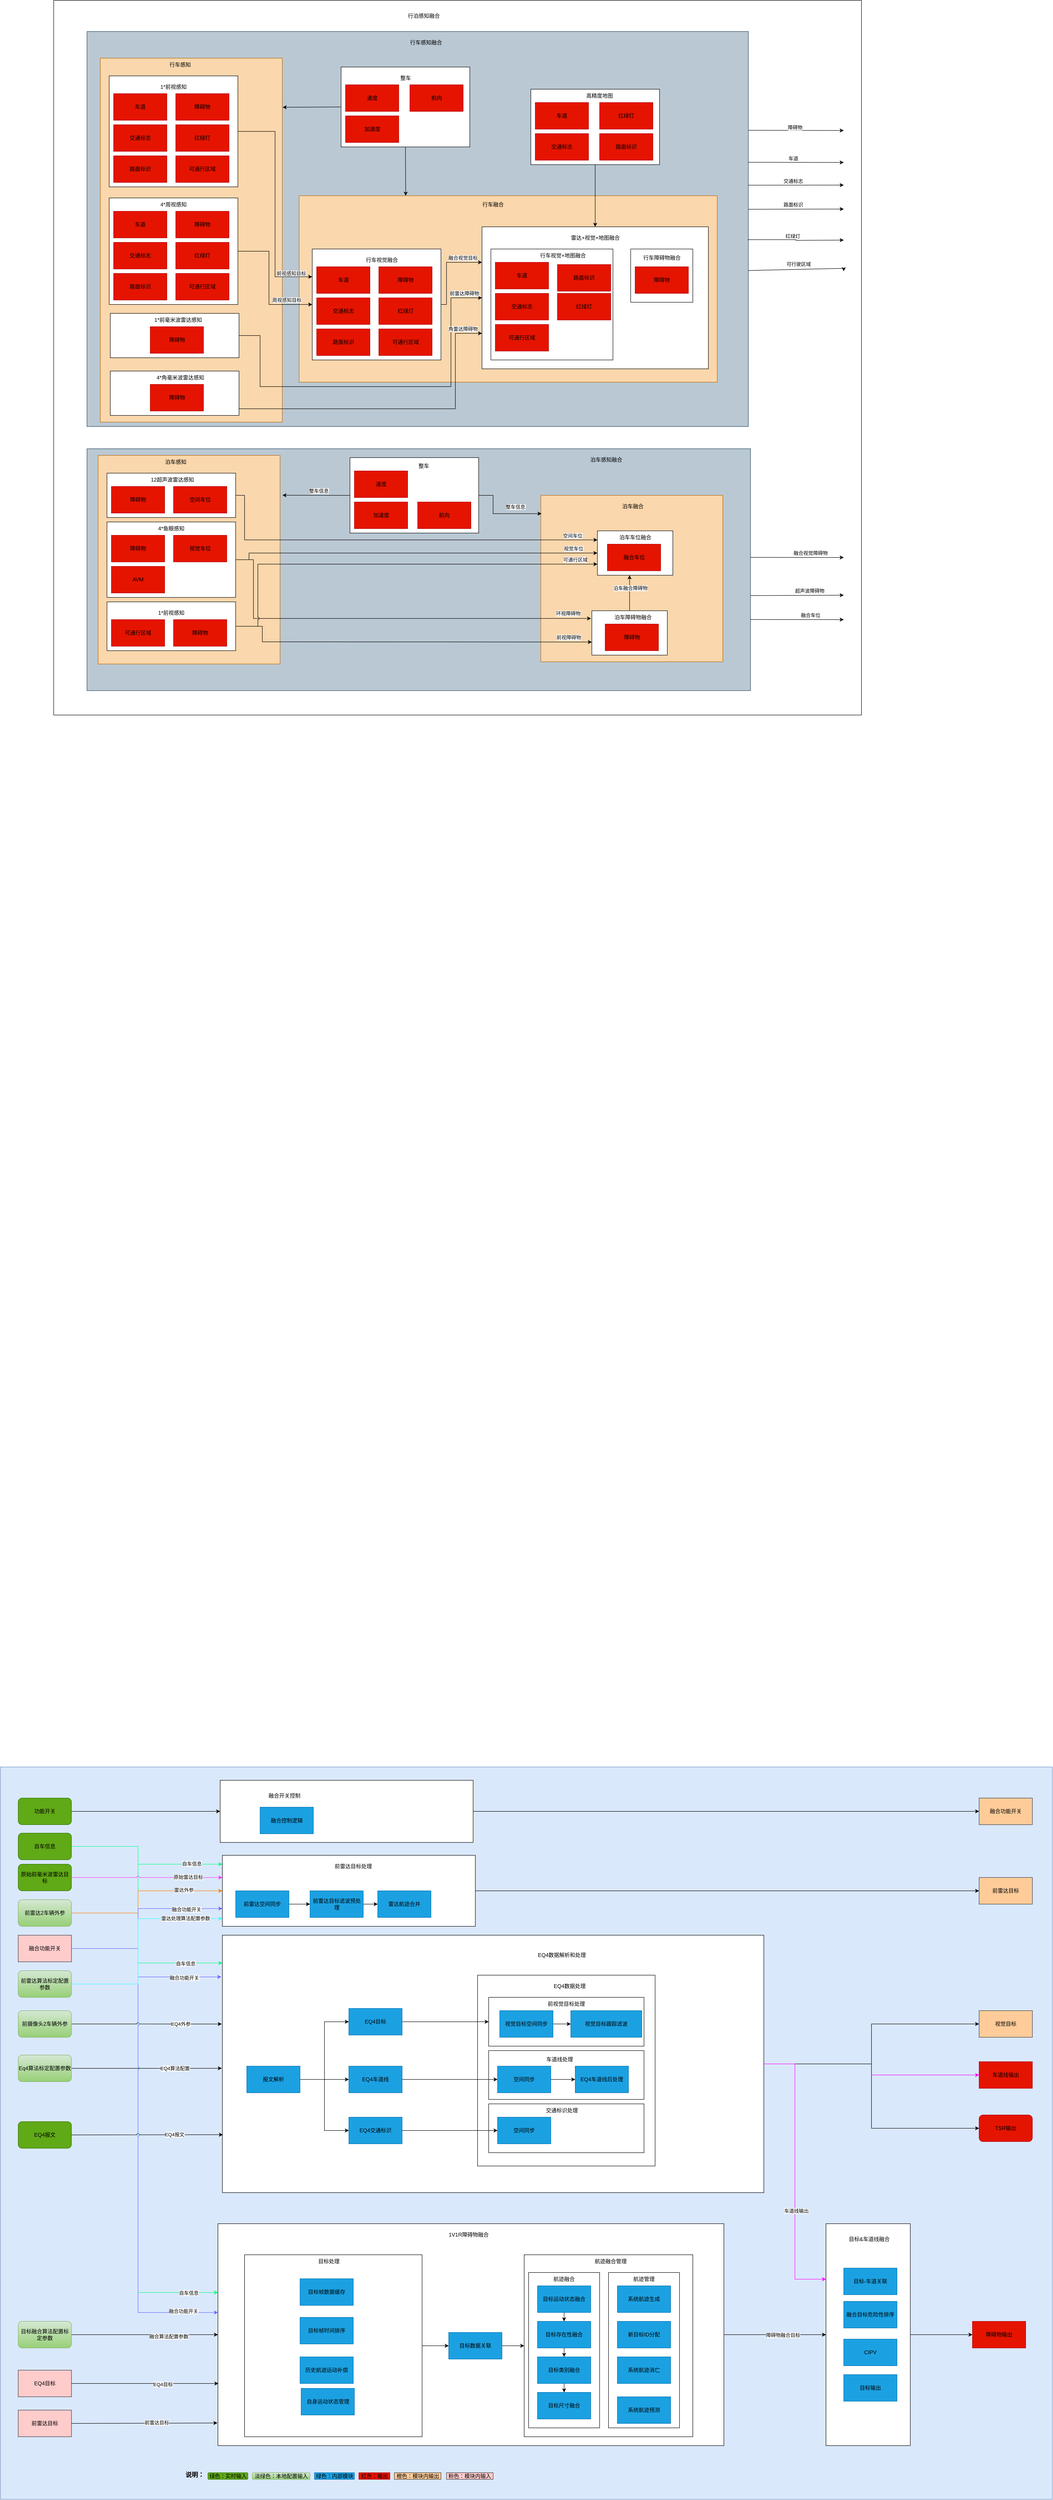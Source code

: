 <mxfile version="20.7.4" type="github" pages="2">
  <diagram id="IhsJzOfJpi32SxIDnvag" name="第 1 页">
    <mxGraphModel dx="25854" dy="13409" grid="1" gridSize="10" guides="1" tooltips="1" connect="1" arrows="1" fold="1" page="1" pageScale="1" pageWidth="827" pageHeight="1169" math="0" shadow="0">
      <root>
        <mxCell id="0" />
        <mxCell id="1" parent="0" />
        <mxCell id="KagueDXsl2RoDiGK6Tea-349" value="" style="rounded=0;whiteSpace=wrap;html=1;fontColor=#000000;" vertex="1" parent="1">
          <mxGeometry x="-950" y="-300" width="1820" height="1610" as="geometry" />
        </mxCell>
        <mxCell id="KagueDXsl2RoDiGK6Tea-347" value="" style="rounded=0;whiteSpace=wrap;html=1;fillColor=#bac8d3;strokeColor=#23445d;" vertex="1" parent="1">
          <mxGeometry x="-875" y="710" width="1495" height="545" as="geometry" />
        </mxCell>
        <mxCell id="KagueDXsl2RoDiGK6Tea-340" value="" style="rounded=0;whiteSpace=wrap;html=1;fillColor=#fad7ac;strokeColor=#b46504;" vertex="1" parent="1">
          <mxGeometry x="147.5" y="815" width="410" height="375" as="geometry" />
        </mxCell>
        <mxCell id="KagueDXsl2RoDiGK6Tea-313" value="" style="rounded=0;whiteSpace=wrap;html=1;fillColor=#fad7ac;strokeColor=#b46504;" vertex="1" parent="1">
          <mxGeometry x="-850" y="725" width="410" height="470" as="geometry" />
        </mxCell>
        <mxCell id="KagueDXsl2RoDiGK6Tea-352" style="edgeStyle=orthogonalEdgeStyle;rounded=0;jumpStyle=arc;orthogonalLoop=1;jettySize=auto;html=1;exitX=1;exitY=0.25;exitDx=0;exitDy=0;strokeColor=#000000;fontColor=#000000;" edge="1" parent="1" source="KagueDXsl2RoDiGK6Tea-310">
          <mxGeometry relative="1" as="geometry">
            <mxPoint x="830" y="-7" as="targetPoint" />
          </mxGeometry>
        </mxCell>
        <mxCell id="KagueDXsl2RoDiGK6Tea-353" value="障碍物" style="edgeLabel;html=1;align=center;verticalAlign=middle;resizable=0;points=[];fontColor=#000000;" vertex="1" connectable="0" parent="KagueDXsl2RoDiGK6Tea-352">
          <mxGeometry x="0.227" y="3" relative="1" as="geometry">
            <mxPoint x="-27" y="-5" as="offset" />
          </mxGeometry>
        </mxCell>
        <mxCell id="KagueDXsl2RoDiGK6Tea-310" value="" style="rounded=0;whiteSpace=wrap;html=1;fillColor=#bac8d3;strokeColor=#23445d;" vertex="1" parent="1">
          <mxGeometry x="-875" y="-230" width="1490" height="890" as="geometry" />
        </mxCell>
        <mxCell id="KagueDXsl2RoDiGK6Tea-283" value="" style="rounded=0;whiteSpace=wrap;html=1;fillColor=#fad7ac;strokeColor=#b46504;" vertex="1" parent="1">
          <mxGeometry x="-845" y="-170" width="410" height="820" as="geometry" />
        </mxCell>
        <mxCell id="KagueDXsl2RoDiGK6Tea-278" value="" style="rounded=0;whiteSpace=wrap;html=1;fillColor=#fad7ac;strokeColor=#b46504;" vertex="1" parent="1">
          <mxGeometry x="-397" y="140" width="942" height="420" as="geometry" />
        </mxCell>
        <mxCell id="KagueDXsl2RoDiGK6Tea-272" value="" style="rounded=0;whiteSpace=wrap;html=1;fontColor=#000000;" vertex="1" parent="1">
          <mxGeometry x="15" y="210" width="510" height="320" as="geometry" />
        </mxCell>
        <mxCell id="KagueDXsl2RoDiGK6Tea-3" value="" style="rounded=0;whiteSpace=wrap;html=1;fillColor=#dae8fc;strokeColor=#6c8ebf;" vertex="1" parent="1">
          <mxGeometry x="-1070" y="3680" width="2370" height="1650" as="geometry" />
        </mxCell>
        <mxCell id="KagueDXsl2RoDiGK6Tea-4" style="edgeStyle=orthogonalEdgeStyle;rounded=0;jumpStyle=arc;orthogonalLoop=1;jettySize=auto;html=1;entryX=0;entryY=0.5;entryDx=0;entryDy=0;" edge="1" parent="1" source="KagueDXsl2RoDiGK6Tea-112" target="KagueDXsl2RoDiGK6Tea-104">
          <mxGeometry relative="1" as="geometry" />
        </mxCell>
        <mxCell id="KagueDXsl2RoDiGK6Tea-5" style="edgeStyle=orthogonalEdgeStyle;rounded=0;jumpStyle=arc;orthogonalLoop=1;jettySize=auto;html=1;entryX=0;entryY=0.5;entryDx=0;entryDy=0;" edge="1" parent="1" source="KagueDXsl2RoDiGK6Tea-6" target="KagueDXsl2RoDiGK6Tea-129">
          <mxGeometry relative="1" as="geometry">
            <mxPoint x="1275" y="3959" as="targetPoint" />
          </mxGeometry>
        </mxCell>
        <mxCell id="KagueDXsl2RoDiGK6Tea-6" value="" style="rounded=0;whiteSpace=wrap;html=1;" vertex="1" parent="1">
          <mxGeometry x="-570" y="3879" width="570" height="160" as="geometry" />
        </mxCell>
        <mxCell id="KagueDXsl2RoDiGK6Tea-7" style="edgeStyle=orthogonalEdgeStyle;rounded=0;orthogonalLoop=1;jettySize=auto;html=1;jumpStyle=arc;entryX=0;entryY=0.5;entryDx=0;entryDy=0;" edge="1" parent="1" source="KagueDXsl2RoDiGK6Tea-12" target="KagueDXsl2RoDiGK6Tea-128">
          <mxGeometry relative="1" as="geometry">
            <mxPoint x="1275" y="4259" as="targetPoint" />
          </mxGeometry>
        </mxCell>
        <mxCell id="KagueDXsl2RoDiGK6Tea-8" style="edgeStyle=orthogonalEdgeStyle;rounded=0;orthogonalLoop=1;jettySize=auto;html=1;entryX=0;entryY=0.5;entryDx=0;entryDy=0;jumpStyle=arc;strokeColor=#FF00FF;" edge="1" parent="1" source="KagueDXsl2RoDiGK6Tea-12" target="KagueDXsl2RoDiGK6Tea-51">
          <mxGeometry relative="1" as="geometry">
            <mxPoint x="1270" y="4379" as="targetPoint" />
          </mxGeometry>
        </mxCell>
        <mxCell id="KagueDXsl2RoDiGK6Tea-9" style="edgeStyle=orthogonalEdgeStyle;rounded=0;orthogonalLoop=1;jettySize=auto;html=1;entryX=0;entryY=0.5;entryDx=0;entryDy=0;jumpStyle=arc;" edge="1" parent="1" source="KagueDXsl2RoDiGK6Tea-12" target="KagueDXsl2RoDiGK6Tea-52">
          <mxGeometry relative="1" as="geometry" />
        </mxCell>
        <mxCell id="KagueDXsl2RoDiGK6Tea-10" style="edgeStyle=orthogonalEdgeStyle;rounded=0;jumpStyle=arc;orthogonalLoop=1;jettySize=auto;html=1;entryX=0;entryY=0.25;entryDx=0;entryDy=0;strokeColor=#FF00FF;" edge="1" parent="1" source="KagueDXsl2RoDiGK6Tea-12" target="KagueDXsl2RoDiGK6Tea-17">
          <mxGeometry relative="1" as="geometry">
            <Array as="points">
              <mxPoint x="720" y="4349" />
              <mxPoint x="720" y="4834" />
            </Array>
          </mxGeometry>
        </mxCell>
        <mxCell id="KagueDXsl2RoDiGK6Tea-11" value="车道线输出" style="edgeLabel;html=1;align=center;verticalAlign=middle;resizable=0;points=[];" vertex="1" connectable="0" parent="KagueDXsl2RoDiGK6Tea-10">
          <mxGeometry x="0.283" y="3" relative="1" as="geometry">
            <mxPoint as="offset" />
          </mxGeometry>
        </mxCell>
        <mxCell id="KagueDXsl2RoDiGK6Tea-12" value="" style="rounded=0;whiteSpace=wrap;html=1;" vertex="1" parent="1">
          <mxGeometry x="-570" y="4059" width="1220" height="580" as="geometry" />
        </mxCell>
        <mxCell id="KagueDXsl2RoDiGK6Tea-13" value="" style="rounded=0;whiteSpace=wrap;html=1;" vertex="1" parent="1">
          <mxGeometry x="5" y="4149" width="400" height="430" as="geometry" />
        </mxCell>
        <mxCell id="KagueDXsl2RoDiGK6Tea-14" value="" style="rounded=0;whiteSpace=wrap;html=1;fontColor=#000000;" vertex="1" parent="1">
          <mxGeometry x="30" y="4439" width="350" height="110" as="geometry" />
        </mxCell>
        <mxCell id="KagueDXsl2RoDiGK6Tea-15" value="" style="rounded=0;whiteSpace=wrap;html=1;fontColor=#000000;" vertex="1" parent="1">
          <mxGeometry x="30" y="4319" width="350" height="110" as="geometry" />
        </mxCell>
        <mxCell id="KagueDXsl2RoDiGK6Tea-16" style="edgeStyle=orthogonalEdgeStyle;rounded=0;orthogonalLoop=1;jettySize=auto;html=1;entryX=0;entryY=0.5;entryDx=0;entryDy=0;fontColor=#000000;jumpStyle=arc;" edge="1" parent="1" source="KagueDXsl2RoDiGK6Tea-17" target="KagueDXsl2RoDiGK6Tea-57">
          <mxGeometry relative="1" as="geometry" />
        </mxCell>
        <mxCell id="KagueDXsl2RoDiGK6Tea-17" value="" style="rounded=0;whiteSpace=wrap;html=1;fontColor=#000000;" vertex="1" parent="1">
          <mxGeometry x="790" y="4709" width="190" height="500" as="geometry" />
        </mxCell>
        <mxCell id="KagueDXsl2RoDiGK6Tea-18" style="edgeStyle=orthogonalEdgeStyle;rounded=0;orthogonalLoop=1;jettySize=auto;html=1;entryX=0;entryY=0.5;entryDx=0;entryDy=0;fontColor=#000000;jumpStyle=arc;" edge="1" parent="1" source="KagueDXsl2RoDiGK6Tea-20" target="KagueDXsl2RoDiGK6Tea-17">
          <mxGeometry relative="1" as="geometry" />
        </mxCell>
        <mxCell id="KagueDXsl2RoDiGK6Tea-19" value="障碍物融合目标" style="edgeLabel;html=1;align=center;verticalAlign=middle;resizable=0;points=[];" vertex="1" connectable="0" parent="KagueDXsl2RoDiGK6Tea-18">
          <mxGeometry x="0.153" y="-1" relative="1" as="geometry">
            <mxPoint as="offset" />
          </mxGeometry>
        </mxCell>
        <mxCell id="KagueDXsl2RoDiGK6Tea-20" value="" style="rounded=0;whiteSpace=wrap;html=1;fontColor=#000000;" vertex="1" parent="1">
          <mxGeometry x="-580" y="4709" width="1140" height="500" as="geometry" />
        </mxCell>
        <mxCell id="KagueDXsl2RoDiGK6Tea-21" style="edgeStyle=orthogonalEdgeStyle;rounded=0;orthogonalLoop=1;jettySize=auto;html=1;entryX=0;entryY=0.5;entryDx=0;entryDy=0;fontColor=#000000;" edge="1" parent="1" source="KagueDXsl2RoDiGK6Tea-22" target="KagueDXsl2RoDiGK6Tea-34">
          <mxGeometry relative="1" as="geometry" />
        </mxCell>
        <mxCell id="KagueDXsl2RoDiGK6Tea-22" value="" style="rounded=0;whiteSpace=wrap;html=1;fontColor=#000000;" vertex="1" parent="1">
          <mxGeometry x="-520" y="4779" width="400" height="410" as="geometry" />
        </mxCell>
        <mxCell id="KagueDXsl2RoDiGK6Tea-23" value="" style="rounded=0;whiteSpace=wrap;html=1;fontColor=#000000;" vertex="1" parent="1">
          <mxGeometry x="110" y="4779" width="380" height="410" as="geometry" />
        </mxCell>
        <mxCell id="KagueDXsl2RoDiGK6Tea-24" value="" style="rounded=0;whiteSpace=wrap;html=1;fontColor=#000000;" vertex="1" parent="1">
          <mxGeometry x="300" y="4819" width="160" height="350" as="geometry" />
        </mxCell>
        <mxCell id="KagueDXsl2RoDiGK6Tea-25" value="" style="rounded=0;whiteSpace=wrap;html=1;fontColor=#000000;" vertex="1" parent="1">
          <mxGeometry x="120" y="4819" width="160" height="350" as="geometry" />
        </mxCell>
        <mxCell id="KagueDXsl2RoDiGK6Tea-26" style="edgeStyle=orthogonalEdgeStyle;rounded=0;jumpStyle=arc;orthogonalLoop=1;jettySize=auto;html=1;exitX=1;exitY=0.5;exitDx=0;exitDy=0;strokeColor=#00FF80;" edge="1" parent="1" source="KagueDXsl2RoDiGK6Tea-32">
          <mxGeometry relative="1" as="geometry">
            <mxPoint x="-570" y="3899" as="targetPoint" />
            <Array as="points">
              <mxPoint x="-760" y="3859" />
              <mxPoint x="-760" y="3899" />
            </Array>
          </mxGeometry>
        </mxCell>
        <mxCell id="KagueDXsl2RoDiGK6Tea-27" value="自车信息" style="edgeLabel;html=1;align=center;verticalAlign=middle;resizable=0;points=[];" vertex="1" connectable="0" parent="KagueDXsl2RoDiGK6Tea-26">
          <mxGeometry x="0.636" y="1" relative="1" as="geometry">
            <mxPoint as="offset" />
          </mxGeometry>
        </mxCell>
        <mxCell id="KagueDXsl2RoDiGK6Tea-28" style="edgeStyle=orthogonalEdgeStyle;rounded=0;jumpStyle=arc;orthogonalLoop=1;jettySize=auto;html=1;entryX=0;entryY=0.108;entryDx=0;entryDy=0;entryPerimeter=0;strokeColor=#00FF80;" edge="1" parent="1" source="KagueDXsl2RoDiGK6Tea-32" target="KagueDXsl2RoDiGK6Tea-12">
          <mxGeometry relative="1" as="geometry">
            <Array as="points">
              <mxPoint x="-760" y="3859" />
              <mxPoint x="-760" y="4122" />
            </Array>
          </mxGeometry>
        </mxCell>
        <mxCell id="KagueDXsl2RoDiGK6Tea-29" value="自车信息" style="edgeLabel;html=1;align=center;verticalAlign=middle;resizable=0;points=[];" vertex="1" connectable="0" parent="KagueDXsl2RoDiGK6Tea-28">
          <mxGeometry x="0.722" y="-1" relative="1" as="geometry">
            <mxPoint as="offset" />
          </mxGeometry>
        </mxCell>
        <mxCell id="KagueDXsl2RoDiGK6Tea-30" style="edgeStyle=orthogonalEdgeStyle;rounded=0;jumpStyle=arc;orthogonalLoop=1;jettySize=auto;html=1;entryX=0;entryY=0.31;entryDx=0;entryDy=0;entryPerimeter=0;strokeColor=#00FF80;" edge="1" parent="1" source="KagueDXsl2RoDiGK6Tea-32" target="KagueDXsl2RoDiGK6Tea-20">
          <mxGeometry relative="1" as="geometry">
            <Array as="points">
              <mxPoint x="-760" y="3859" />
              <mxPoint x="-760" y="4864" />
            </Array>
          </mxGeometry>
        </mxCell>
        <mxCell id="KagueDXsl2RoDiGK6Tea-31" value="自车信息" style="edgeLabel;html=1;align=center;verticalAlign=middle;resizable=0;points=[];" vertex="1" connectable="0" parent="KagueDXsl2RoDiGK6Tea-30">
          <mxGeometry x="0.899" y="-1" relative="1" as="geometry">
            <mxPoint x="1" as="offset" />
          </mxGeometry>
        </mxCell>
        <mxCell id="KagueDXsl2RoDiGK6Tea-32" value="自车信息" style="rounded=1;whiteSpace=wrap;html=1;fillColor=#60a917;strokeColor=#2D7600;fontColor=#000000;" vertex="1" parent="1">
          <mxGeometry x="-1030" y="3829" width="120" height="60" as="geometry" />
        </mxCell>
        <mxCell id="KagueDXsl2RoDiGK6Tea-33" style="edgeStyle=orthogonalEdgeStyle;rounded=0;orthogonalLoop=1;jettySize=auto;html=1;entryX=0;entryY=0.5;entryDx=0;entryDy=0;fontColor=#000000;" edge="1" parent="1" source="KagueDXsl2RoDiGK6Tea-34" target="KagueDXsl2RoDiGK6Tea-23">
          <mxGeometry relative="1" as="geometry" />
        </mxCell>
        <mxCell id="KagueDXsl2RoDiGK6Tea-34" value="目标数据关联" style="rounded=0;whiteSpace=wrap;html=1;fillColor=#1ba1e2;strokeColor=#006EAF;fontColor=#000000;" vertex="1" parent="1">
          <mxGeometry x="-60" y="4954" width="120" height="60" as="geometry" />
        </mxCell>
        <mxCell id="KagueDXsl2RoDiGK6Tea-35" style="edgeStyle=orthogonalEdgeStyle;rounded=0;orthogonalLoop=1;jettySize=auto;html=1;entryX=0.5;entryY=0;entryDx=0;entryDy=0;fontColor=#000000;" edge="1" parent="1" source="KagueDXsl2RoDiGK6Tea-36" target="KagueDXsl2RoDiGK6Tea-38">
          <mxGeometry relative="1" as="geometry" />
        </mxCell>
        <mxCell id="KagueDXsl2RoDiGK6Tea-36" value="目标运动状态融合" style="rounded=0;whiteSpace=wrap;html=1;fillColor=#1ba1e2;strokeColor=#006EAF;fontColor=#000000;" vertex="1" parent="1">
          <mxGeometry x="140" y="4849" width="120" height="60" as="geometry" />
        </mxCell>
        <mxCell id="KagueDXsl2RoDiGK6Tea-37" style="edgeStyle=orthogonalEdgeStyle;rounded=0;orthogonalLoop=1;jettySize=auto;html=1;entryX=0.5;entryY=0;entryDx=0;entryDy=0;fontColor=#000000;" edge="1" parent="1" source="KagueDXsl2RoDiGK6Tea-38" target="KagueDXsl2RoDiGK6Tea-40">
          <mxGeometry relative="1" as="geometry" />
        </mxCell>
        <mxCell id="KagueDXsl2RoDiGK6Tea-38" value="目标存在性融合" style="rounded=0;whiteSpace=wrap;html=1;fillColor=#1ba1e2;strokeColor=#006EAF;fontColor=#000000;" vertex="1" parent="1">
          <mxGeometry x="140" y="4929" width="120" height="60" as="geometry" />
        </mxCell>
        <mxCell id="KagueDXsl2RoDiGK6Tea-39" style="edgeStyle=orthogonalEdgeStyle;rounded=0;orthogonalLoop=1;jettySize=auto;html=1;entryX=0.5;entryY=0;entryDx=0;entryDy=0;fontColor=#000000;" edge="1" parent="1" source="KagueDXsl2RoDiGK6Tea-40" target="KagueDXsl2RoDiGK6Tea-41">
          <mxGeometry relative="1" as="geometry" />
        </mxCell>
        <mxCell id="KagueDXsl2RoDiGK6Tea-40" value="目标类别融合" style="rounded=0;whiteSpace=wrap;html=1;fillColor=#1ba1e2;strokeColor=#006EAF;fontColor=#000000;" vertex="1" parent="1">
          <mxGeometry x="140" y="5009" width="120" height="60" as="geometry" />
        </mxCell>
        <mxCell id="KagueDXsl2RoDiGK6Tea-41" value="目标尺寸融合" style="rounded=0;whiteSpace=wrap;html=1;fillColor=#1ba1e2;strokeColor=#006EAF;fontColor=#000000;" vertex="1" parent="1">
          <mxGeometry x="140" y="5089" width="120" height="60" as="geometry" />
        </mxCell>
        <mxCell id="KagueDXsl2RoDiGK6Tea-42" value="航迹融合" style="text;html=1;strokeColor=none;fillColor=none;align=center;verticalAlign=middle;whiteSpace=wrap;rounded=0;fontColor=#000000;" vertex="1" parent="1">
          <mxGeometry x="170" y="4819" width="60" height="30" as="geometry" />
        </mxCell>
        <mxCell id="KagueDXsl2RoDiGK6Tea-43" value="系统航迹生成" style="rounded=0;whiteSpace=wrap;html=1;fillColor=#1ba1e2;strokeColor=#006EAF;fontColor=#000000;" vertex="1" parent="1">
          <mxGeometry x="320" y="4849" width="120" height="60" as="geometry" />
        </mxCell>
        <mxCell id="KagueDXsl2RoDiGK6Tea-44" value="新目标ID分配" style="rounded=0;whiteSpace=wrap;html=1;fillColor=#1ba1e2;strokeColor=#006EAF;fontColor=#000000;" vertex="1" parent="1">
          <mxGeometry x="320" y="4929" width="120" height="60" as="geometry" />
        </mxCell>
        <mxCell id="KagueDXsl2RoDiGK6Tea-45" value="系统航迹消亡" style="rounded=0;whiteSpace=wrap;html=1;fillColor=#1ba1e2;strokeColor=#006EAF;fontColor=#000000;" vertex="1" parent="1">
          <mxGeometry x="320" y="5009" width="120" height="60" as="geometry" />
        </mxCell>
        <mxCell id="KagueDXsl2RoDiGK6Tea-46" value="系统航迹预测" style="rounded=0;whiteSpace=wrap;html=1;fillColor=#1ba1e2;strokeColor=#006EAF;fontColor=#000000;" vertex="1" parent="1">
          <mxGeometry x="320" y="5099" width="120" height="60" as="geometry" />
        </mxCell>
        <mxCell id="KagueDXsl2RoDiGK6Tea-47" value="航迹管理" style="text;html=1;strokeColor=none;fillColor=none;align=center;verticalAlign=middle;whiteSpace=wrap;rounded=0;fontColor=#000000;" vertex="1" parent="1">
          <mxGeometry x="350" y="4819" width="60" height="30" as="geometry" />
        </mxCell>
        <mxCell id="KagueDXsl2RoDiGK6Tea-48" value="航迹融合管理" style="text;html=1;strokeColor=none;fillColor=none;align=center;verticalAlign=middle;whiteSpace=wrap;rounded=0;fontColor=#000000;" vertex="1" parent="1">
          <mxGeometry x="260" y="4779" width="90" height="30" as="geometry" />
        </mxCell>
        <mxCell id="KagueDXsl2RoDiGK6Tea-49" value="目标处理" style="text;html=1;strokeColor=none;fillColor=none;align=center;verticalAlign=middle;whiteSpace=wrap;rounded=0;fontColor=#000000;" vertex="1" parent="1">
          <mxGeometry x="-400" y="4779" width="140" height="30" as="geometry" />
        </mxCell>
        <mxCell id="KagueDXsl2RoDiGK6Tea-50" value="1V1R障碍物融合" style="text;html=1;strokeColor=none;fillColor=none;align=center;verticalAlign=middle;whiteSpace=wrap;rounded=0;fontColor=#000000;" vertex="1" parent="1">
          <mxGeometry x="-70" y="4719" width="110" height="30" as="geometry" />
        </mxCell>
        <mxCell id="KagueDXsl2RoDiGK6Tea-51" value="车道线输出" style="rounded=0;whiteSpace=wrap;html=1;fillColor=#e51400;strokeColor=#B20000;fontColor=#000000;" vertex="1" parent="1">
          <mxGeometry x="1135" y="4344" width="120" height="60" as="geometry" />
        </mxCell>
        <mxCell id="KagueDXsl2RoDiGK6Tea-52" value="TSR输出" style="rounded=1;whiteSpace=wrap;html=1;fillColor=#e51400;strokeColor=#B20000;fontColor=#000000;" vertex="1" parent="1">
          <mxGeometry x="1135" y="4464" width="120" height="60" as="geometry" />
        </mxCell>
        <mxCell id="KagueDXsl2RoDiGK6Tea-53" value="目标-车道关联" style="rounded=0;whiteSpace=wrap;html=1;fillColor=#1ba1e2;strokeColor=#006EAF;fontColor=#000000;" vertex="1" parent="1">
          <mxGeometry x="830" y="4809" width="120" height="60" as="geometry" />
        </mxCell>
        <mxCell id="KagueDXsl2RoDiGK6Tea-54" value="融合目标危险性排序" style="rounded=0;whiteSpace=wrap;html=1;fillColor=#1ba1e2;strokeColor=#006EAF;fontColor=#000000;" vertex="1" parent="1">
          <mxGeometry x="830" y="4884" width="120" height="60" as="geometry" />
        </mxCell>
        <mxCell id="KagueDXsl2RoDiGK6Tea-55" value="CIPV" style="rounded=0;whiteSpace=wrap;html=1;fillColor=#1ba1e2;strokeColor=#006EAF;fontColor=#000000;" vertex="1" parent="1">
          <mxGeometry x="830" y="4969" width="120" height="60" as="geometry" />
        </mxCell>
        <mxCell id="KagueDXsl2RoDiGK6Tea-56" value="目标输出" style="rounded=0;whiteSpace=wrap;html=1;fillColor=#1ba1e2;strokeColor=#006EAF;fontColor=#000000;" vertex="1" parent="1">
          <mxGeometry x="830" y="5049" width="120" height="60" as="geometry" />
        </mxCell>
        <mxCell id="KagueDXsl2RoDiGK6Tea-57" value="障碍物输出" style="rounded=0;whiteSpace=wrap;html=1;fillColor=#e51400;strokeColor=#B20000;fontColor=#000000;" vertex="1" parent="1">
          <mxGeometry x="1120" y="4929" width="120" height="60" as="geometry" />
        </mxCell>
        <mxCell id="KagueDXsl2RoDiGK6Tea-58" value="目标&amp;amp;车道线融合" style="text;html=1;strokeColor=none;fillColor=none;align=center;verticalAlign=middle;whiteSpace=wrap;rounded=0;fontColor=#000000;" vertex="1" parent="1">
          <mxGeometry x="840" y="4729" width="95" height="30" as="geometry" />
        </mxCell>
        <mxCell id="KagueDXsl2RoDiGK6Tea-59" value="绿色：实时输入" style="rounded=1;whiteSpace=wrap;html=1;fillColor=#60a917;strokeColor=#2D7600;fontColor=#000000;" vertex="1" parent="1">
          <mxGeometry x="-602.5" y="5270" width="90" height="15" as="geometry" />
        </mxCell>
        <mxCell id="KagueDXsl2RoDiGK6Tea-60" value="绿色：内部模块" style="rounded=0;whiteSpace=wrap;html=1;fillColor=#1ba1e2;strokeColor=#006EAF;fontColor=#000000;" vertex="1" parent="1">
          <mxGeometry x="-362.5" y="5270" width="90" height="15" as="geometry" />
        </mxCell>
        <mxCell id="KagueDXsl2RoDiGK6Tea-61" value="红色：输出" style="rounded=0;whiteSpace=wrap;html=1;fillColor=#e51400;strokeColor=#B20000;fontColor=#000000;" vertex="1" parent="1">
          <mxGeometry x="-262.5" y="5270" width="70" height="15" as="geometry" />
        </mxCell>
        <mxCell id="KagueDXsl2RoDiGK6Tea-62" value="&lt;b style=&quot;font-size: 14px;&quot;&gt;&lt;font style=&quot;font-size: 14px;&quot;&gt;说明：&lt;br style=&quot;font-size: 14px;&quot;&gt;&lt;/font&gt;&lt;/b&gt;" style="text;html=1;strokeColor=none;fillColor=none;align=center;verticalAlign=middle;whiteSpace=wrap;rounded=0;fontSize=14;fontColor=#000000;" vertex="1" parent="1">
          <mxGeometry x="-662.5" y="5260" width="60" height="30" as="geometry" />
        </mxCell>
        <mxCell id="KagueDXsl2RoDiGK6Tea-63" style="edgeStyle=orthogonalEdgeStyle;rounded=0;jumpStyle=arc;orthogonalLoop=1;jettySize=auto;html=1;entryX=-0.001;entryY=0.345;entryDx=0;entryDy=0;entryPerimeter=0;" edge="1" parent="1" source="KagueDXsl2RoDiGK6Tea-65" target="KagueDXsl2RoDiGK6Tea-12">
          <mxGeometry relative="1" as="geometry" />
        </mxCell>
        <mxCell id="KagueDXsl2RoDiGK6Tea-64" value="EQ4外参" style="edgeLabel;html=1;align=center;verticalAlign=middle;resizable=0;points=[];" vertex="1" connectable="0" parent="KagueDXsl2RoDiGK6Tea-63">
          <mxGeometry x="0.451" relative="1" as="geometry">
            <mxPoint as="offset" />
          </mxGeometry>
        </mxCell>
        <mxCell id="KagueDXsl2RoDiGK6Tea-65" value="前摄像头2车辆外参" style="rounded=1;whiteSpace=wrap;html=1;fillColor=#d5e8d4;strokeColor=#82b366;gradientColor=#97d077;" vertex="1" parent="1">
          <mxGeometry x="-1030" y="4229" width="120" height="60" as="geometry" />
        </mxCell>
        <mxCell id="KagueDXsl2RoDiGK6Tea-66" style="edgeStyle=orthogonalEdgeStyle;rounded=0;jumpStyle=arc;orthogonalLoop=1;jettySize=auto;html=1;entryX=0;entryY=0.5;entryDx=0;entryDy=0;strokeColor=#FF8000;" edge="1" parent="1" source="KagueDXsl2RoDiGK6Tea-68" target="KagueDXsl2RoDiGK6Tea-6">
          <mxGeometry relative="1" as="geometry">
            <Array as="points">
              <mxPoint x="-760" y="4009" />
              <mxPoint x="-760" y="3959" />
            </Array>
          </mxGeometry>
        </mxCell>
        <mxCell id="KagueDXsl2RoDiGK6Tea-67" value="雷达外参" style="edgeLabel;html=1;align=center;verticalAlign=middle;resizable=0;points=[];" vertex="1" connectable="0" parent="KagueDXsl2RoDiGK6Tea-66">
          <mxGeometry x="0.553" y="2" relative="1" as="geometry">
            <mxPoint as="offset" />
          </mxGeometry>
        </mxCell>
        <mxCell id="KagueDXsl2RoDiGK6Tea-68" value="前雷达2车辆外参" style="rounded=1;whiteSpace=wrap;html=1;fillColor=#d5e8d4;strokeColor=#82b366;gradientColor=#97d077;" vertex="1" parent="1">
          <mxGeometry x="-1030" y="3979" width="120" height="60" as="geometry" />
        </mxCell>
        <mxCell id="KagueDXsl2RoDiGK6Tea-69" style="edgeStyle=orthogonalEdgeStyle;rounded=0;jumpStyle=arc;orthogonalLoop=1;jettySize=auto;html=1;entryX=0;entryY=0.5;entryDx=0;entryDy=0;strokeColor=#000000;" edge="1" parent="1" source="KagueDXsl2RoDiGK6Tea-71" target="KagueDXsl2RoDiGK6Tea-20">
          <mxGeometry relative="1" as="geometry" />
        </mxCell>
        <mxCell id="KagueDXsl2RoDiGK6Tea-70" value="融合算法配置参数" style="edgeLabel;html=1;align=center;verticalAlign=middle;resizable=0;points=[];" vertex="1" connectable="0" parent="KagueDXsl2RoDiGK6Tea-69">
          <mxGeometry x="0.327" y="-4" relative="1" as="geometry">
            <mxPoint as="offset" />
          </mxGeometry>
        </mxCell>
        <mxCell id="KagueDXsl2RoDiGK6Tea-71" value="目标融合算法配置标定参数" style="rounded=1;whiteSpace=wrap;html=1;fillColor=#d5e8d4;strokeColor=#82b366;gradientColor=#97d077;" vertex="1" parent="1">
          <mxGeometry x="-1030" y="4929" width="120" height="60" as="geometry" />
        </mxCell>
        <mxCell id="KagueDXsl2RoDiGK6Tea-72" value="淡绿色：本地配置输入" style="rounded=1;whiteSpace=wrap;html=1;fillColor=#d5e8d4;strokeColor=#82b366;gradientColor=#97d077;" vertex="1" parent="1">
          <mxGeometry x="-502.5" y="5270" width="130" height="15" as="geometry" />
        </mxCell>
        <mxCell id="KagueDXsl2RoDiGK6Tea-73" style="edgeStyle=orthogonalEdgeStyle;rounded=0;jumpStyle=arc;orthogonalLoop=1;jettySize=auto;html=1;entryX=0.001;entryY=0.775;entryDx=0;entryDy=0;entryPerimeter=0;" edge="1" parent="1" source="KagueDXsl2RoDiGK6Tea-75" target="KagueDXsl2RoDiGK6Tea-12">
          <mxGeometry relative="1" as="geometry" />
        </mxCell>
        <mxCell id="KagueDXsl2RoDiGK6Tea-74" value="EQ4报文" style="edgeLabel;html=1;align=center;verticalAlign=middle;resizable=0;points=[];" vertex="1" connectable="0" parent="KagueDXsl2RoDiGK6Tea-73">
          <mxGeometry x="0.357" y="1" relative="1" as="geometry">
            <mxPoint as="offset" />
          </mxGeometry>
        </mxCell>
        <mxCell id="KagueDXsl2RoDiGK6Tea-75" value="EQ4报文" style="rounded=1;whiteSpace=wrap;html=1;fillColor=#60a917;strokeColor=#2D7600;fontColor=#000000;" vertex="1" parent="1">
          <mxGeometry x="-1030" y="4479" width="120" height="60" as="geometry" />
        </mxCell>
        <mxCell id="KagueDXsl2RoDiGK6Tea-76" style="edgeStyle=orthogonalEdgeStyle;rounded=0;orthogonalLoop=1;jettySize=auto;html=1;entryX=0;entryY=0.5;entryDx=0;entryDy=0;" edge="1" parent="1" source="KagueDXsl2RoDiGK6Tea-79" target="KagueDXsl2RoDiGK6Tea-81">
          <mxGeometry relative="1" as="geometry" />
        </mxCell>
        <mxCell id="KagueDXsl2RoDiGK6Tea-77" style="edgeStyle=orthogonalEdgeStyle;rounded=0;orthogonalLoop=1;jettySize=auto;html=1;entryX=0;entryY=0.5;entryDx=0;entryDy=0;" edge="1" parent="1" source="KagueDXsl2RoDiGK6Tea-79" target="KagueDXsl2RoDiGK6Tea-83">
          <mxGeometry relative="1" as="geometry" />
        </mxCell>
        <mxCell id="KagueDXsl2RoDiGK6Tea-78" style="edgeStyle=orthogonalEdgeStyle;rounded=0;orthogonalLoop=1;jettySize=auto;html=1;entryX=0;entryY=0.5;entryDx=0;entryDy=0;" edge="1" parent="1" source="KagueDXsl2RoDiGK6Tea-79" target="KagueDXsl2RoDiGK6Tea-85">
          <mxGeometry relative="1" as="geometry" />
        </mxCell>
        <mxCell id="KagueDXsl2RoDiGK6Tea-79" value="报文解析" style="rounded=0;whiteSpace=wrap;html=1;fillColor=#1ba1e2;strokeColor=#006EAF;fontColor=#000000;" vertex="1" parent="1">
          <mxGeometry x="-515" y="4354" width="120" height="60" as="geometry" />
        </mxCell>
        <mxCell id="KagueDXsl2RoDiGK6Tea-80" style="edgeStyle=orthogonalEdgeStyle;rounded=0;orthogonalLoop=1;jettySize=auto;html=1;entryX=0;entryY=0.5;entryDx=0;entryDy=0;" edge="1" parent="1" source="KagueDXsl2RoDiGK6Tea-81" target="KagueDXsl2RoDiGK6Tea-86">
          <mxGeometry relative="1" as="geometry" />
        </mxCell>
        <mxCell id="KagueDXsl2RoDiGK6Tea-81" value="EQ4目标" style="rounded=0;whiteSpace=wrap;html=1;fillColor=#1ba1e2;strokeColor=#006EAF;fontColor=#000000;" vertex="1" parent="1">
          <mxGeometry x="-285" y="4224" width="120" height="60" as="geometry" />
        </mxCell>
        <mxCell id="KagueDXsl2RoDiGK6Tea-82" style="edgeStyle=orthogonalEdgeStyle;rounded=0;orthogonalLoop=1;jettySize=auto;html=1;entryX=0;entryY=0.5;entryDx=0;entryDy=0;" edge="1" parent="1" source="KagueDXsl2RoDiGK6Tea-83" target="KagueDXsl2RoDiGK6Tea-93">
          <mxGeometry relative="1" as="geometry" />
        </mxCell>
        <mxCell id="KagueDXsl2RoDiGK6Tea-83" value="EQ4车道线" style="rounded=0;whiteSpace=wrap;html=1;fillColor=#1ba1e2;strokeColor=#006EAF;fontColor=#000000;" vertex="1" parent="1">
          <mxGeometry x="-285" y="4354" width="120" height="60" as="geometry" />
        </mxCell>
        <mxCell id="KagueDXsl2RoDiGK6Tea-84" style="edgeStyle=orthogonalEdgeStyle;rounded=0;orthogonalLoop=1;jettySize=auto;html=1;" edge="1" parent="1" source="KagueDXsl2RoDiGK6Tea-85" target="KagueDXsl2RoDiGK6Tea-94">
          <mxGeometry relative="1" as="geometry" />
        </mxCell>
        <mxCell id="KagueDXsl2RoDiGK6Tea-85" value="EQ4交通标识" style="rounded=0;whiteSpace=wrap;html=1;fillColor=#1ba1e2;strokeColor=#006EAF;fontColor=#000000;" vertex="1" parent="1">
          <mxGeometry x="-285" y="4469" width="120" height="60" as="geometry" />
        </mxCell>
        <mxCell id="KagueDXsl2RoDiGK6Tea-86" value="" style="rounded=0;whiteSpace=wrap;html=1;fontColor=#000000;" vertex="1" parent="1">
          <mxGeometry x="30" y="4199" width="350" height="110" as="geometry" />
        </mxCell>
        <mxCell id="KagueDXsl2RoDiGK6Tea-87" value="视觉目标跟踪滤波" style="rounded=0;whiteSpace=wrap;html=1;fillColor=#1ba1e2;strokeColor=#006EAF;fontColor=#000000;" vertex="1" parent="1">
          <mxGeometry x="215" y="4229" width="160" height="60" as="geometry" />
        </mxCell>
        <mxCell id="KagueDXsl2RoDiGK6Tea-88" style="edgeStyle=orthogonalEdgeStyle;rounded=0;orthogonalLoop=1;jettySize=auto;html=1;entryX=0;entryY=0.5;entryDx=0;entryDy=0;" edge="1" parent="1" source="KagueDXsl2RoDiGK6Tea-89" target="KagueDXsl2RoDiGK6Tea-87">
          <mxGeometry relative="1" as="geometry" />
        </mxCell>
        <mxCell id="KagueDXsl2RoDiGK6Tea-89" value="视觉目标空间同步" style="rounded=0;whiteSpace=wrap;html=1;fillColor=#1ba1e2;strokeColor=#006EAF;fontColor=#000000;" vertex="1" parent="1">
          <mxGeometry x="55" y="4229" width="120" height="60" as="geometry" />
        </mxCell>
        <mxCell id="KagueDXsl2RoDiGK6Tea-90" value="前视觉目标处理" style="text;html=1;strokeColor=none;fillColor=none;align=center;verticalAlign=middle;whiteSpace=wrap;rounded=0;fontColor=#000000;" vertex="1" parent="1">
          <mxGeometry x="160" y="4199" width="90" height="30" as="geometry" />
        </mxCell>
        <mxCell id="KagueDXsl2RoDiGK6Tea-91" value="EQ4车道线后处理" style="rounded=0;whiteSpace=wrap;html=1;fillColor=#1ba1e2;strokeColor=#006EAF;fontColor=#000000;" vertex="1" parent="1">
          <mxGeometry x="225" y="4354" width="120" height="60" as="geometry" />
        </mxCell>
        <mxCell id="KagueDXsl2RoDiGK6Tea-92" value="" style="edgeStyle=orthogonalEdgeStyle;rounded=0;orthogonalLoop=1;jettySize=auto;html=1;" edge="1" parent="1" source="KagueDXsl2RoDiGK6Tea-93" target="KagueDXsl2RoDiGK6Tea-91">
          <mxGeometry relative="1" as="geometry" />
        </mxCell>
        <mxCell id="KagueDXsl2RoDiGK6Tea-93" value="空间同步" style="rounded=0;whiteSpace=wrap;html=1;fillColor=#1ba1e2;strokeColor=#006EAF;fontColor=#000000;" vertex="1" parent="1">
          <mxGeometry x="50" y="4354" width="120" height="60" as="geometry" />
        </mxCell>
        <mxCell id="KagueDXsl2RoDiGK6Tea-94" value="空间同步" style="rounded=0;whiteSpace=wrap;html=1;fillColor=#1ba1e2;strokeColor=#006EAF;fontColor=#000000;" vertex="1" parent="1">
          <mxGeometry x="50" y="4469" width="120" height="60" as="geometry" />
        </mxCell>
        <mxCell id="KagueDXsl2RoDiGK6Tea-95" value="车道线处理" style="text;html=1;strokeColor=none;fillColor=none;align=center;verticalAlign=middle;whiteSpace=wrap;rounded=0;fontColor=#000000;" vertex="1" parent="1">
          <mxGeometry x="145" y="4324" width="90" height="30" as="geometry" />
        </mxCell>
        <mxCell id="KagueDXsl2RoDiGK6Tea-96" value="交通标识处理" style="text;html=1;strokeColor=none;fillColor=none;align=center;verticalAlign=middle;whiteSpace=wrap;rounded=0;fontColor=#000000;" vertex="1" parent="1">
          <mxGeometry x="150" y="4439" width="90" height="30" as="geometry" />
        </mxCell>
        <mxCell id="KagueDXsl2RoDiGK6Tea-97" value="EQ4数据处理" style="text;html=1;strokeColor=none;fillColor=none;align=center;verticalAlign=middle;whiteSpace=wrap;rounded=0;" vertex="1" parent="1">
          <mxGeometry x="170" y="4159" width="85" height="30" as="geometry" />
        </mxCell>
        <mxCell id="KagueDXsl2RoDiGK6Tea-98" value="EQ4数据解析和处理" style="text;html=1;strokeColor=none;fillColor=none;align=center;verticalAlign=middle;whiteSpace=wrap;rounded=0;" vertex="1" parent="1">
          <mxGeometry x="5" y="4049" width="380" height="110" as="geometry" />
        </mxCell>
        <mxCell id="KagueDXsl2RoDiGK6Tea-99" style="edgeStyle=orthogonalEdgeStyle;rounded=0;orthogonalLoop=1;jettySize=auto;html=1;entryX=-0.001;entryY=0.517;entryDx=0;entryDy=0;entryPerimeter=0;" edge="1" parent="1" source="KagueDXsl2RoDiGK6Tea-101" target="KagueDXsl2RoDiGK6Tea-12">
          <mxGeometry relative="1" as="geometry">
            <mxPoint x="-620" y="4299" as="targetPoint" />
          </mxGeometry>
        </mxCell>
        <mxCell id="KagueDXsl2RoDiGK6Tea-100" value="EQ4算法配置" style="edgeLabel;html=1;align=center;verticalAlign=middle;resizable=0;points=[];" vertex="1" connectable="0" parent="KagueDXsl2RoDiGK6Tea-99">
          <mxGeometry x="0.374" relative="1" as="geometry">
            <mxPoint as="offset" />
          </mxGeometry>
        </mxCell>
        <mxCell id="KagueDXsl2RoDiGK6Tea-101" value="Eq4算法标定配置参数" style="rounded=1;whiteSpace=wrap;html=1;fillColor=#d5e8d4;strokeColor=#82b366;gradientColor=#97d077;" vertex="1" parent="1">
          <mxGeometry x="-1030" y="4329" width="120" height="60" as="geometry" />
        </mxCell>
        <mxCell id="KagueDXsl2RoDiGK6Tea-102" style="edgeStyle=orthogonalEdgeStyle;rounded=0;jumpStyle=arc;orthogonalLoop=1;jettySize=auto;html=1;entryX=0;entryY=0.5;entryDx=0;entryDy=0;" edge="1" parent="1" source="KagueDXsl2RoDiGK6Tea-103" target="KagueDXsl2RoDiGK6Tea-112">
          <mxGeometry relative="1" as="geometry" />
        </mxCell>
        <mxCell id="KagueDXsl2RoDiGK6Tea-103" value="功能开关" style="rounded=1;whiteSpace=wrap;html=1;fillColor=#60a917;strokeColor=#2D7600;fontColor=#000000;" vertex="1" parent="1">
          <mxGeometry x="-1030" y="3750" width="120" height="60" as="geometry" />
        </mxCell>
        <mxCell id="KagueDXsl2RoDiGK6Tea-104" value="融合功能开关" style="rounded=0;whiteSpace=wrap;html=1;fillColor=#ffcc99;strokeColor=#36393d;" vertex="1" parent="1">
          <mxGeometry x="1135" y="3750" width="120" height="60" as="geometry" />
        </mxCell>
        <mxCell id="KagueDXsl2RoDiGK6Tea-105" style="edgeStyle=orthogonalEdgeStyle;rounded=0;jumpStyle=arc;orthogonalLoop=1;jettySize=auto;html=1;strokeColor=#FF33FF;" edge="1" parent="1" source="KagueDXsl2RoDiGK6Tea-107">
          <mxGeometry relative="1" as="geometry">
            <mxPoint x="-570" y="3929" as="targetPoint" />
            <Array as="points">
              <mxPoint x="-571" y="3929" />
            </Array>
          </mxGeometry>
        </mxCell>
        <mxCell id="KagueDXsl2RoDiGK6Tea-106" value="原始雷达目标" style="edgeLabel;html=1;align=center;verticalAlign=middle;resizable=0;points=[];" vertex="1" connectable="0" parent="KagueDXsl2RoDiGK6Tea-105">
          <mxGeometry x="0.544" y="1" relative="1" as="geometry">
            <mxPoint as="offset" />
          </mxGeometry>
        </mxCell>
        <mxCell id="KagueDXsl2RoDiGK6Tea-107" value="原始前毫米波雷达目标" style="rounded=1;whiteSpace=wrap;html=1;fillColor=#60a917;strokeColor=#2D7600;fontColor=#000000;" vertex="1" parent="1">
          <mxGeometry x="-1030" y="3899" width="120" height="60" as="geometry" />
        </mxCell>
        <mxCell id="KagueDXsl2RoDiGK6Tea-393" style="edgeStyle=orthogonalEdgeStyle;rounded=0;jumpStyle=arc;orthogonalLoop=1;jettySize=auto;html=1;entryX=0;entryY=0.5;entryDx=0;entryDy=0;strokeColor=#000000;fontColor=#000000;" edge="1" parent="1" source="KagueDXsl2RoDiGK6Tea-108" target="KagueDXsl2RoDiGK6Tea-293">
          <mxGeometry relative="1" as="geometry" />
        </mxCell>
        <mxCell id="KagueDXsl2RoDiGK6Tea-108" value="前雷达目标滤波预处理" style="rounded=0;whiteSpace=wrap;html=1;fillColor=#1ba1e2;strokeColor=#006EAF;fontColor=#000000;" vertex="1" parent="1">
          <mxGeometry x="-372.5" y="3959" width="120" height="60" as="geometry" />
        </mxCell>
        <mxCell id="KagueDXsl2RoDiGK6Tea-109" value="" style="edgeStyle=orthogonalEdgeStyle;rounded=0;jumpStyle=arc;orthogonalLoop=1;jettySize=auto;html=1;" edge="1" parent="1" source="KagueDXsl2RoDiGK6Tea-110" target="KagueDXsl2RoDiGK6Tea-108">
          <mxGeometry relative="1" as="geometry" />
        </mxCell>
        <mxCell id="KagueDXsl2RoDiGK6Tea-110" value="前雷达空间同步" style="rounded=0;whiteSpace=wrap;html=1;fillColor=#1ba1e2;strokeColor=#006EAF;fontColor=#000000;" vertex="1" parent="1">
          <mxGeometry x="-540" y="3959" width="120" height="60" as="geometry" />
        </mxCell>
        <mxCell id="KagueDXsl2RoDiGK6Tea-111" value="前雷达目标处理" style="text;html=1;strokeColor=none;fillColor=none;align=center;verticalAlign=middle;whiteSpace=wrap;rounded=0;fontColor=#000000;" vertex="1" parent="1">
          <mxGeometry x="-320" y="3889" width="90" height="30" as="geometry" />
        </mxCell>
        <mxCell id="KagueDXsl2RoDiGK6Tea-112" value="" style="rounded=0;whiteSpace=wrap;html=1;" vertex="1" parent="1">
          <mxGeometry x="-575" y="3710" width="570" height="140" as="geometry" />
        </mxCell>
        <mxCell id="KagueDXsl2RoDiGK6Tea-113" value="融合控制逻辑" style="rounded=0;whiteSpace=wrap;html=1;fillColor=#1ba1e2;strokeColor=#006EAF;fontColor=#000000;" vertex="1" parent="1">
          <mxGeometry x="-485" y="3770.5" width="120" height="60" as="geometry" />
        </mxCell>
        <mxCell id="KagueDXsl2RoDiGK6Tea-114" value="融合开关控制" style="text;html=1;strokeColor=none;fillColor=none;align=center;verticalAlign=middle;whiteSpace=wrap;rounded=0;fontColor=#000000;" vertex="1" parent="1">
          <mxGeometry x="-475" y="3729.5" width="90" height="30" as="geometry" />
        </mxCell>
        <mxCell id="KagueDXsl2RoDiGK6Tea-115" style="edgeStyle=orthogonalEdgeStyle;rounded=0;jumpStyle=arc;orthogonalLoop=1;jettySize=auto;html=1;entryX=0;entryY=0.75;entryDx=0;entryDy=0;fillColor=#cdeb8b;strokeColor=#6666FF;" edge="1" parent="1" source="KagueDXsl2RoDiGK6Tea-121" target="KagueDXsl2RoDiGK6Tea-6">
          <mxGeometry relative="1" as="geometry">
            <mxPoint x="-1100" y="4109" as="targetPoint" />
            <Array as="points">
              <mxPoint x="-760" y="4089" />
              <mxPoint x="-760" y="3999" />
            </Array>
          </mxGeometry>
        </mxCell>
        <mxCell id="KagueDXsl2RoDiGK6Tea-116" value="融合功能开关" style="edgeLabel;html=1;align=center;verticalAlign=middle;resizable=0;points=[];" vertex="1" connectable="0" parent="KagueDXsl2RoDiGK6Tea-115">
          <mxGeometry x="0.62" y="-2" relative="1" as="geometry">
            <mxPoint as="offset" />
          </mxGeometry>
        </mxCell>
        <mxCell id="KagueDXsl2RoDiGK6Tea-117" style="edgeStyle=orthogonalEdgeStyle;rounded=0;jumpStyle=arc;orthogonalLoop=1;jettySize=auto;html=1;entryX=-0.002;entryY=0.162;entryDx=0;entryDy=0;entryPerimeter=0;strokeColor=#6666FF;" edge="1" parent="1" source="KagueDXsl2RoDiGK6Tea-121" target="KagueDXsl2RoDiGK6Tea-12">
          <mxGeometry relative="1" as="geometry">
            <Array as="points">
              <mxPoint x="-760" y="4089" />
              <mxPoint x="-760" y="4153" />
            </Array>
          </mxGeometry>
        </mxCell>
        <mxCell id="KagueDXsl2RoDiGK6Tea-118" value="融合功能开关" style="edgeLabel;html=1;align=center;verticalAlign=middle;resizable=0;points=[];" vertex="1" connectable="0" parent="KagueDXsl2RoDiGK6Tea-117">
          <mxGeometry x="0.581" y="-2" relative="1" as="geometry">
            <mxPoint as="offset" />
          </mxGeometry>
        </mxCell>
        <mxCell id="KagueDXsl2RoDiGK6Tea-119" style="edgeStyle=orthogonalEdgeStyle;rounded=0;jumpStyle=arc;orthogonalLoop=1;jettySize=auto;html=1;entryX=0;entryY=0.4;entryDx=0;entryDy=0;entryPerimeter=0;strokeColor=#6666FF;" edge="1" parent="1" source="KagueDXsl2RoDiGK6Tea-121" target="KagueDXsl2RoDiGK6Tea-20">
          <mxGeometry relative="1" as="geometry">
            <Array as="points">
              <mxPoint x="-760" y="4089" />
              <mxPoint x="-760" y="4909" />
            </Array>
          </mxGeometry>
        </mxCell>
        <mxCell id="KagueDXsl2RoDiGK6Tea-120" value="融合功能开关" style="edgeLabel;html=1;align=center;verticalAlign=middle;resizable=0;points=[];" vertex="1" connectable="0" parent="KagueDXsl2RoDiGK6Tea-119">
          <mxGeometry x="0.864" y="3" relative="1" as="geometry">
            <mxPoint as="offset" />
          </mxGeometry>
        </mxCell>
        <mxCell id="KagueDXsl2RoDiGK6Tea-121" value="融合功能开关" style="rounded=0;whiteSpace=wrap;html=1;fillColor=#ffcccc;strokeColor=#36393d;" vertex="1" parent="1">
          <mxGeometry x="-1030" y="4059" width="120" height="60" as="geometry" />
        </mxCell>
        <mxCell id="KagueDXsl2RoDiGK6Tea-122" style="edgeStyle=orthogonalEdgeStyle;rounded=0;jumpStyle=arc;orthogonalLoop=1;jettySize=auto;html=1;strokeColor=#33FFFF;entryX=0;entryY=0.891;entryDx=0;entryDy=0;entryPerimeter=0;" edge="1" parent="1" source="KagueDXsl2RoDiGK6Tea-124" target="KagueDXsl2RoDiGK6Tea-6">
          <mxGeometry relative="1" as="geometry">
            <mxPoint x="-580" y="4019" as="targetPoint" />
            <Array as="points">
              <mxPoint x="-760" y="4169" />
              <mxPoint x="-760" y="4022" />
            </Array>
          </mxGeometry>
        </mxCell>
        <mxCell id="KagueDXsl2RoDiGK6Tea-123" value="雷达处理算法配置参数" style="edgeLabel;html=1;align=center;verticalAlign=middle;resizable=0;points=[];" vertex="1" connectable="0" parent="KagueDXsl2RoDiGK6Tea-122">
          <mxGeometry x="0.659" y="1" relative="1" as="geometry">
            <mxPoint as="offset" />
          </mxGeometry>
        </mxCell>
        <mxCell id="KagueDXsl2RoDiGK6Tea-124" value="前雷达算法标定配置参数" style="rounded=1;whiteSpace=wrap;html=1;fillColor=#d5e8d4;strokeColor=#82b366;gradientColor=#97d077;" vertex="1" parent="1">
          <mxGeometry x="-1030" y="4139" width="120" height="60" as="geometry" />
        </mxCell>
        <mxCell id="KagueDXsl2RoDiGK6Tea-125" style="edgeStyle=orthogonalEdgeStyle;rounded=0;jumpStyle=arc;orthogonalLoop=1;jettySize=auto;html=1;entryX=0.001;entryY=0.72;entryDx=0;entryDy=0;entryPerimeter=0;strokeColor=#000000;" edge="1" parent="1" source="KagueDXsl2RoDiGK6Tea-127" target="KagueDXsl2RoDiGK6Tea-20">
          <mxGeometry relative="1" as="geometry" />
        </mxCell>
        <mxCell id="KagueDXsl2RoDiGK6Tea-126" value="EQ4目标" style="edgeLabel;html=1;align=center;verticalAlign=middle;resizable=0;points=[];" vertex="1" connectable="0" parent="KagueDXsl2RoDiGK6Tea-125">
          <mxGeometry x="0.244" y="-2" relative="1" as="geometry">
            <mxPoint as="offset" />
          </mxGeometry>
        </mxCell>
        <mxCell id="KagueDXsl2RoDiGK6Tea-127" value="EQ4目标" style="rounded=0;whiteSpace=wrap;html=1;fillColor=#ffcccc;strokeColor=#36393d;" vertex="1" parent="1">
          <mxGeometry x="-1030" y="5039" width="120" height="60" as="geometry" />
        </mxCell>
        <mxCell id="KagueDXsl2RoDiGK6Tea-128" value="视觉目标" style="rounded=0;whiteSpace=wrap;html=1;fillColor=#ffcc99;strokeColor=#36393d;" vertex="1" parent="1">
          <mxGeometry x="1135" y="4229" width="120" height="60" as="geometry" />
        </mxCell>
        <mxCell id="KagueDXsl2RoDiGK6Tea-129" value="前雷达目标" style="rounded=0;whiteSpace=wrap;html=1;fillColor=#ffcc99;strokeColor=#36393d;" vertex="1" parent="1">
          <mxGeometry x="1135" y="3929" width="120" height="60" as="geometry" />
        </mxCell>
        <mxCell id="KagueDXsl2RoDiGK6Tea-130" style="edgeStyle=orthogonalEdgeStyle;rounded=0;jumpStyle=arc;orthogonalLoop=1;jettySize=auto;html=1;entryX=-0.001;entryY=0.898;entryDx=0;entryDy=0;entryPerimeter=0;strokeColor=#000000;" edge="1" parent="1" source="KagueDXsl2RoDiGK6Tea-132" target="KagueDXsl2RoDiGK6Tea-20">
          <mxGeometry relative="1" as="geometry" />
        </mxCell>
        <mxCell id="KagueDXsl2RoDiGK6Tea-131" value="前雷达目标" style="edgeLabel;html=1;align=center;verticalAlign=middle;resizable=0;points=[];" vertex="1" connectable="0" parent="KagueDXsl2RoDiGK6Tea-130">
          <mxGeometry x="0.17" y="1" relative="1" as="geometry">
            <mxPoint as="offset" />
          </mxGeometry>
        </mxCell>
        <mxCell id="KagueDXsl2RoDiGK6Tea-132" value="前雷达目标" style="rounded=0;whiteSpace=wrap;html=1;fillColor=#ffcccc;strokeColor=#36393d;" vertex="1" parent="1">
          <mxGeometry x="-1030" y="5129" width="120" height="60" as="geometry" />
        </mxCell>
        <mxCell id="KagueDXsl2RoDiGK6Tea-133" value="目标帧数据缓存" style="rounded=0;whiteSpace=wrap;html=1;fillColor=#1ba1e2;strokeColor=#006EAF;fontColor=#000000;" vertex="1" parent="1">
          <mxGeometry x="-395" y="4833" width="120" height="60" as="geometry" />
        </mxCell>
        <mxCell id="KagueDXsl2RoDiGK6Tea-134" value="目标帧时间排序" style="rounded=0;whiteSpace=wrap;html=1;fillColor=#1ba1e2;strokeColor=#006EAF;fontColor=#000000;" vertex="1" parent="1">
          <mxGeometry x="-395" y="4920" width="120" height="60" as="geometry" />
        </mxCell>
        <mxCell id="KagueDXsl2RoDiGK6Tea-135" value="历史航迹运动补偿" style="rounded=0;whiteSpace=wrap;html=1;fillColor=#1ba1e2;strokeColor=#006EAF;fontColor=#000000;" vertex="1" parent="1">
          <mxGeometry x="-395" y="5009" width="120" height="60" as="geometry" />
        </mxCell>
        <mxCell id="KagueDXsl2RoDiGK6Tea-136" value="橙色：模块内输出" style="rounded=0;whiteSpace=wrap;html=1;fillColor=#ffcc99;strokeColor=#36393d;" vertex="1" parent="1">
          <mxGeometry x="-182.5" y="5270" width="105" height="15" as="geometry" />
        </mxCell>
        <mxCell id="KagueDXsl2RoDiGK6Tea-137" value="粉色：模块内输入" style="rounded=0;whiteSpace=wrap;html=1;fillColor=#ffcccc;strokeColor=#36393d;" vertex="1" parent="1">
          <mxGeometry x="-65" y="5270" width="105" height="15" as="geometry" />
        </mxCell>
        <mxCell id="KagueDXsl2RoDiGK6Tea-138" value="自身运动状态管理" style="rounded=0;whiteSpace=wrap;html=1;fillColor=#1ba1e2;strokeColor=#006EAF;fontColor=#000000;" vertex="1" parent="1">
          <mxGeometry x="-392.5" y="5080" width="120" height="60" as="geometry" />
        </mxCell>
        <mxCell id="KagueDXsl2RoDiGK6Tea-288" style="edgeStyle=orthogonalEdgeStyle;rounded=0;jumpStyle=arc;orthogonalLoop=1;jettySize=auto;html=1;entryX=0;entryY=0.25;entryDx=0;entryDy=0;fontColor=#000000;strokeColor=#000000;" edge="1" parent="1" source="KagueDXsl2RoDiGK6Tea-139" target="KagueDXsl2RoDiGK6Tea-204">
          <mxGeometry relative="1" as="geometry" />
        </mxCell>
        <mxCell id="KagueDXsl2RoDiGK6Tea-317" value="前视感知目标" style="edgeLabel;html=1;align=center;verticalAlign=middle;resizable=0;points=[];fontColor=#000000;" vertex="1" connectable="0" parent="KagueDXsl2RoDiGK6Tea-288">
          <mxGeometry x="0.791" relative="1" as="geometry">
            <mxPoint x="4" y="-8" as="offset" />
          </mxGeometry>
        </mxCell>
        <mxCell id="KagueDXsl2RoDiGK6Tea-139" value="" style="rounded=0;whiteSpace=wrap;html=1;" vertex="1" parent="1">
          <mxGeometry x="-825" y="-130" width="290" height="250" as="geometry" />
        </mxCell>
        <mxCell id="KagueDXsl2RoDiGK6Tea-140" value="车道" style="rounded=0;whiteSpace=wrap;html=1;fillColor=#e51400;fontColor=#000000;strokeColor=#B20000;" vertex="1" parent="1">
          <mxGeometry x="-815" y="-90" width="120" height="60" as="geometry" />
        </mxCell>
        <mxCell id="KagueDXsl2RoDiGK6Tea-141" value="1*前视感知" style="text;html=1;strokeColor=none;fillColor=none;align=center;verticalAlign=middle;whiteSpace=wrap;rounded=0;" vertex="1" parent="1">
          <mxGeometry x="-715" y="-120" width="70" height="30" as="geometry" />
        </mxCell>
        <mxCell id="KagueDXsl2RoDiGK6Tea-142" value="障碍物" style="rounded=0;whiteSpace=wrap;html=1;fillColor=#e51400;fontColor=#000000;strokeColor=#B20000;" vertex="1" parent="1">
          <mxGeometry x="-675" y="-90" width="120" height="60" as="geometry" />
        </mxCell>
        <mxCell id="KagueDXsl2RoDiGK6Tea-143" value="交通标志" style="rounded=0;whiteSpace=wrap;html=1;fillColor=#e51400;fontColor=#000000;strokeColor=#B20000;" vertex="1" parent="1">
          <mxGeometry x="-815" y="-20" width="120" height="60" as="geometry" />
        </mxCell>
        <mxCell id="KagueDXsl2RoDiGK6Tea-144" value="红绿灯" style="rounded=0;whiteSpace=wrap;html=1;fillColor=#e51400;fontColor=#000000;strokeColor=#B20000;" vertex="1" parent="1">
          <mxGeometry x="-675" y="-20" width="120" height="60" as="geometry" />
        </mxCell>
        <mxCell id="KagueDXsl2RoDiGK6Tea-145" value="路面标识" style="rounded=0;whiteSpace=wrap;html=1;fillColor=#e51400;fontColor=#000000;strokeColor=#B20000;" vertex="1" parent="1">
          <mxGeometry x="-815" y="50" width="120" height="60" as="geometry" />
        </mxCell>
        <mxCell id="KagueDXsl2RoDiGK6Tea-146" value="可通行区域" style="rounded=0;whiteSpace=wrap;html=1;fillColor=#e51400;fontColor=#000000;strokeColor=#B20000;" vertex="1" parent="1">
          <mxGeometry x="-675" y="50" width="120" height="60" as="geometry" />
        </mxCell>
        <mxCell id="KagueDXsl2RoDiGK6Tea-289" style="edgeStyle=orthogonalEdgeStyle;rounded=0;jumpStyle=arc;orthogonalLoop=1;jettySize=auto;html=1;entryX=0;entryY=0.5;entryDx=0;entryDy=0;fontColor=#000000;strokeColor=#000000;" edge="1" parent="1" source="KagueDXsl2RoDiGK6Tea-147" target="KagueDXsl2RoDiGK6Tea-204">
          <mxGeometry x="0.104" y="-14" relative="1" as="geometry">
            <Array as="points">
              <mxPoint x="-465" y="265" />
              <mxPoint x="-465" y="385" />
            </Array>
            <mxPoint as="offset" />
          </mxGeometry>
        </mxCell>
        <mxCell id="KagueDXsl2RoDiGK6Tea-318" value="周视感知目标" style="edgeLabel;html=1;align=center;verticalAlign=middle;resizable=0;points=[];fontColor=#000000;" vertex="1" connectable="0" parent="KagueDXsl2RoDiGK6Tea-289">
          <mxGeometry x="0.516" y="-1" relative="1" as="geometry">
            <mxPoint x="12" y="-11" as="offset" />
          </mxGeometry>
        </mxCell>
        <mxCell id="KagueDXsl2RoDiGK6Tea-147" value="" style="rounded=0;whiteSpace=wrap;html=1;" vertex="1" parent="1">
          <mxGeometry x="-825" y="145" width="290" height="240" as="geometry" />
        </mxCell>
        <mxCell id="KagueDXsl2RoDiGK6Tea-148" value="车道" style="rounded=0;whiteSpace=wrap;html=1;fillColor=#e51400;fontColor=#000000;strokeColor=#B20000;" vertex="1" parent="1">
          <mxGeometry x="-815" y="175" width="120" height="60" as="geometry" />
        </mxCell>
        <mxCell id="KagueDXsl2RoDiGK6Tea-149" value="4*周视感知" style="text;html=1;strokeColor=none;fillColor=none;align=center;verticalAlign=middle;whiteSpace=wrap;rounded=0;" vertex="1" parent="1">
          <mxGeometry x="-715" y="145" width="70" height="30" as="geometry" />
        </mxCell>
        <mxCell id="KagueDXsl2RoDiGK6Tea-150" value="障碍物" style="rounded=0;whiteSpace=wrap;html=1;fillColor=#e51400;fontColor=#000000;strokeColor=#B20000;" vertex="1" parent="1">
          <mxGeometry x="-675" y="175" width="120" height="60" as="geometry" />
        </mxCell>
        <mxCell id="KagueDXsl2RoDiGK6Tea-151" value="交通标志" style="rounded=0;whiteSpace=wrap;html=1;fillColor=#e51400;fontColor=#000000;strokeColor=#B20000;" vertex="1" parent="1">
          <mxGeometry x="-815" y="245" width="120" height="60" as="geometry" />
        </mxCell>
        <mxCell id="KagueDXsl2RoDiGK6Tea-152" value="红绿灯" style="rounded=0;whiteSpace=wrap;html=1;fillColor=#e51400;fontColor=#000000;strokeColor=#B20000;" vertex="1" parent="1">
          <mxGeometry x="-675" y="245" width="120" height="60" as="geometry" />
        </mxCell>
        <mxCell id="KagueDXsl2RoDiGK6Tea-153" value="路面标识" style="rounded=0;whiteSpace=wrap;html=1;fillColor=#e51400;fontColor=#000000;strokeColor=#B20000;" vertex="1" parent="1">
          <mxGeometry x="-815" y="315" width="120" height="60" as="geometry" />
        </mxCell>
        <mxCell id="KagueDXsl2RoDiGK6Tea-154" value="可通行区域" style="rounded=0;whiteSpace=wrap;html=1;fillColor=#e51400;fontColor=#000000;strokeColor=#B20000;" vertex="1" parent="1">
          <mxGeometry x="-675" y="315" width="120" height="60" as="geometry" />
        </mxCell>
        <mxCell id="KagueDXsl2RoDiGK6Tea-300" style="edgeStyle=orthogonalEdgeStyle;rounded=0;jumpStyle=arc;orthogonalLoop=1;jettySize=auto;html=1;strokeColor=#000000;fontColor=#000000;entryX=-0.011;entryY=0.174;entryDx=0;entryDy=0;entryPerimeter=0;" edge="1" parent="1" target="KagueDXsl2RoDiGK6Tea-228">
          <mxGeometry relative="1" as="geometry">
            <mxPoint x="-553" y="960.029" as="sourcePoint" />
            <mxPoint x="-393" y="1005" as="targetPoint" />
            <Array as="points">
              <mxPoint x="-500" y="960" />
              <mxPoint x="-500" y="1092" />
            </Array>
          </mxGeometry>
        </mxCell>
        <mxCell id="KagueDXsl2RoDiGK6Tea-301" value="环视障碍物" style="edgeLabel;html=1;align=center;verticalAlign=middle;resizable=0;points=[];fontColor=#000000;" vertex="1" connectable="0" parent="KagueDXsl2RoDiGK6Tea-300">
          <mxGeometry x="0.506" y="-1" relative="1" as="geometry">
            <mxPoint x="182" y="-13" as="offset" />
          </mxGeometry>
        </mxCell>
        <mxCell id="KagueDXsl2RoDiGK6Tea-306" style="edgeStyle=orthogonalEdgeStyle;rounded=0;jumpStyle=arc;orthogonalLoop=1;jettySize=auto;html=1;entryX=0;entryY=0.5;entryDx=0;entryDy=0;strokeColor=#000000;fontColor=#000000;" edge="1" parent="1" source="KagueDXsl2RoDiGK6Tea-155" target="KagueDXsl2RoDiGK6Tea-241">
          <mxGeometry relative="1" as="geometry">
            <Array as="points">
              <mxPoint x="-510" y="960" />
              <mxPoint x="-510" y="945" />
            </Array>
          </mxGeometry>
        </mxCell>
        <mxCell id="KagueDXsl2RoDiGK6Tea-307" value="视觉车位" style="edgeLabel;html=1;align=center;verticalAlign=middle;resizable=0;points=[];fontColor=#000000;" vertex="1" connectable="0" parent="KagueDXsl2RoDiGK6Tea-306">
          <mxGeometry x="0.594" y="1" relative="1" as="geometry">
            <mxPoint x="114" y="-9" as="offset" />
          </mxGeometry>
        </mxCell>
        <mxCell id="KagueDXsl2RoDiGK6Tea-155" value="" style="rounded=0;whiteSpace=wrap;html=1;" vertex="1" parent="1">
          <mxGeometry x="-830" y="875" width="290" height="170" as="geometry" />
        </mxCell>
        <mxCell id="KagueDXsl2RoDiGK6Tea-156" value="障碍物" style="rounded=0;whiteSpace=wrap;html=1;fillColor=#e51400;fontColor=#000000;strokeColor=#B20000;" vertex="1" parent="1">
          <mxGeometry x="-820" y="905" width="120" height="60" as="geometry" />
        </mxCell>
        <mxCell id="KagueDXsl2RoDiGK6Tea-157" value="4*鱼眼感知" style="text;html=1;strokeColor=none;fillColor=none;align=center;verticalAlign=middle;whiteSpace=wrap;rounded=0;" vertex="1" parent="1">
          <mxGeometry x="-720" y="875" width="70" height="30" as="geometry" />
        </mxCell>
        <mxCell id="KagueDXsl2RoDiGK6Tea-158" value="视觉车位" style="rounded=0;whiteSpace=wrap;html=1;fillColor=#e51400;fontColor=#000000;strokeColor=#B20000;" vertex="1" parent="1">
          <mxGeometry x="-680" y="905" width="120" height="60" as="geometry" />
        </mxCell>
        <mxCell id="KagueDXsl2RoDiGK6Tea-167" value="AVM" style="rounded=0;whiteSpace=wrap;html=1;fillColor=#e51400;fontColor=#000000;strokeColor=#B20000;" vertex="1" parent="1">
          <mxGeometry x="-820" y="975" width="120" height="60" as="geometry" />
        </mxCell>
        <mxCell id="KagueDXsl2RoDiGK6Tea-291" style="edgeStyle=orthogonalEdgeStyle;rounded=0;jumpStyle=arc;orthogonalLoop=1;jettySize=auto;html=1;entryX=0;entryY=0.5;entryDx=0;entryDy=0;strokeColor=#000000;fontColor=#000000;" edge="1" parent="1" source="KagueDXsl2RoDiGK6Tea-170" target="KagueDXsl2RoDiGK6Tea-272">
          <mxGeometry relative="1" as="geometry">
            <Array as="points">
              <mxPoint x="-485" y="455" />
              <mxPoint x="-485" y="570" />
              <mxPoint x="-55" y="570" />
              <mxPoint x="-55" y="370" />
            </Array>
          </mxGeometry>
        </mxCell>
        <mxCell id="KagueDXsl2RoDiGK6Tea-321" value="前雷达障碍物" style="edgeLabel;html=1;align=center;verticalAlign=middle;resizable=0;points=[];fontColor=#000000;" vertex="1" connectable="0" parent="KagueDXsl2RoDiGK6Tea-291">
          <mxGeometry x="0.901" y="2" relative="1" as="geometry">
            <mxPoint x="2" y="-8" as="offset" />
          </mxGeometry>
        </mxCell>
        <mxCell id="KagueDXsl2RoDiGK6Tea-170" value="" style="rounded=0;whiteSpace=wrap;html=1;" vertex="1" parent="1">
          <mxGeometry x="-822.5" y="405" width="290" height="100" as="geometry" />
        </mxCell>
        <mxCell id="KagueDXsl2RoDiGK6Tea-171" value="障碍物" style="rounded=0;whiteSpace=wrap;html=1;fillColor=#e51400;fontColor=#000000;strokeColor=#B20000;" vertex="1" parent="1">
          <mxGeometry x="-732.5" y="435" width="120" height="60" as="geometry" />
        </mxCell>
        <mxCell id="KagueDXsl2RoDiGK6Tea-172" value="1*前毫米波雷达感知" style="text;html=1;strokeColor=none;fillColor=none;align=center;verticalAlign=middle;whiteSpace=wrap;rounded=0;" vertex="1" parent="1">
          <mxGeometry x="-727.5" y="405" width="115" height="30" as="geometry" />
        </mxCell>
        <mxCell id="KagueDXsl2RoDiGK6Tea-292" style="edgeStyle=orthogonalEdgeStyle;rounded=0;jumpStyle=arc;orthogonalLoop=1;jettySize=auto;html=1;entryX=0;entryY=0.75;entryDx=0;entryDy=0;strokeColor=#000000;fontColor=#000000;" edge="1" parent="1" source="KagueDXsl2RoDiGK6Tea-176" target="KagueDXsl2RoDiGK6Tea-272">
          <mxGeometry relative="1" as="geometry">
            <Array as="points">
              <mxPoint x="-45" y="620" />
              <mxPoint x="-45" y="450" />
            </Array>
          </mxGeometry>
        </mxCell>
        <mxCell id="KagueDXsl2RoDiGK6Tea-322" value="角雷达障碍物" style="edgeLabel;html=1;align=center;verticalAlign=middle;resizable=0;points=[];fontColor=#000000;" vertex="1" connectable="0" parent="KagueDXsl2RoDiGK6Tea-292">
          <mxGeometry x="0.875" y="3" relative="1" as="geometry">
            <mxPoint x="2" y="-7" as="offset" />
          </mxGeometry>
        </mxCell>
        <mxCell id="KagueDXsl2RoDiGK6Tea-176" value="" style="rounded=0;whiteSpace=wrap;html=1;" vertex="1" parent="1">
          <mxGeometry x="-822.5" y="535" width="290" height="100" as="geometry" />
        </mxCell>
        <mxCell id="KagueDXsl2RoDiGK6Tea-177" value="障碍物" style="rounded=0;whiteSpace=wrap;html=1;fillColor=#e51400;fontColor=#000000;strokeColor=#B20000;" vertex="1" parent="1">
          <mxGeometry x="-732.5" y="565" width="120" height="60" as="geometry" />
        </mxCell>
        <mxCell id="KagueDXsl2RoDiGK6Tea-178" value="4*角毫米波雷达感知" style="text;html=1;strokeColor=none;fillColor=none;align=center;verticalAlign=middle;whiteSpace=wrap;rounded=0;" vertex="1" parent="1">
          <mxGeometry x="-727.5" y="535" width="125" height="30" as="geometry" />
        </mxCell>
        <mxCell id="KagueDXsl2RoDiGK6Tea-304" style="edgeStyle=orthogonalEdgeStyle;rounded=0;jumpStyle=arc;orthogonalLoop=1;jettySize=auto;html=1;entryX=0.001;entryY=0.204;entryDx=0;entryDy=0;strokeColor=#000000;fontColor=#000000;entryPerimeter=0;" edge="1" parent="1" source="KagueDXsl2RoDiGK6Tea-180" target="KagueDXsl2RoDiGK6Tea-241">
          <mxGeometry x="-0.541" y="-40" relative="1" as="geometry">
            <Array as="points">
              <mxPoint x="-520" y="815" />
              <mxPoint x="-520" y="915" />
            </Array>
            <mxPoint as="offset" />
          </mxGeometry>
        </mxCell>
        <mxCell id="KagueDXsl2RoDiGK6Tea-305" value="空间车位" style="edgeLabel;html=1;align=center;verticalAlign=middle;resizable=0;points=[];fontColor=#000000;" vertex="1" connectable="0" parent="KagueDXsl2RoDiGK6Tea-304">
          <mxGeometry x="0.371" y="1" relative="1" as="geometry">
            <mxPoint x="232" y="-9" as="offset" />
          </mxGeometry>
        </mxCell>
        <mxCell id="KagueDXsl2RoDiGK6Tea-180" value="" style="rounded=0;whiteSpace=wrap;html=1;" vertex="1" parent="1">
          <mxGeometry x="-830" y="765" width="290" height="100" as="geometry" />
        </mxCell>
        <mxCell id="KagueDXsl2RoDiGK6Tea-181" value="障碍物" style="rounded=0;whiteSpace=wrap;html=1;fillColor=#e51400;fontColor=#000000;strokeColor=#B20000;" vertex="1" parent="1">
          <mxGeometry x="-820" y="795" width="120" height="60" as="geometry" />
        </mxCell>
        <mxCell id="KagueDXsl2RoDiGK6Tea-182" value="12超声波雷达感知" style="text;html=1;strokeColor=none;fillColor=none;align=center;verticalAlign=middle;whiteSpace=wrap;rounded=0;" vertex="1" parent="1">
          <mxGeometry x="-735" y="765" width="105" height="30" as="geometry" />
        </mxCell>
        <mxCell id="KagueDXsl2RoDiGK6Tea-183" value="空间车位" style="rounded=0;whiteSpace=wrap;html=1;fillColor=#e51400;fontColor=#000000;strokeColor=#B20000;" vertex="1" parent="1">
          <mxGeometry x="-680" y="795" width="120" height="60" as="geometry" />
        </mxCell>
        <mxCell id="KagueDXsl2RoDiGK6Tea-280" style="edgeStyle=orthogonalEdgeStyle;rounded=0;jumpStyle=arc;orthogonalLoop=1;jettySize=auto;html=1;entryX=0.5;entryY=0;entryDx=0;entryDy=0;fontColor=#000000;" edge="1" parent="1" source="KagueDXsl2RoDiGK6Tea-187" target="KagueDXsl2RoDiGK6Tea-272">
          <mxGeometry relative="1" as="geometry" />
        </mxCell>
        <mxCell id="KagueDXsl2RoDiGK6Tea-187" value="" style="rounded=0;whiteSpace=wrap;html=1;" vertex="1" parent="1">
          <mxGeometry x="125" y="-100" width="290" height="170" as="geometry" />
        </mxCell>
        <mxCell id="KagueDXsl2RoDiGK6Tea-188" value="车道" style="rounded=0;whiteSpace=wrap;html=1;fillColor=#e51400;fontColor=#000000;strokeColor=#B20000;" vertex="1" parent="1">
          <mxGeometry x="135" y="-70" width="120" height="60" as="geometry" />
        </mxCell>
        <mxCell id="KagueDXsl2RoDiGK6Tea-189" value="高精度地图" style="text;html=1;strokeColor=none;fillColor=none;align=center;verticalAlign=middle;whiteSpace=wrap;rounded=0;" vertex="1" parent="1">
          <mxGeometry x="245" y="-100" width="70" height="30" as="geometry" />
        </mxCell>
        <mxCell id="KagueDXsl2RoDiGK6Tea-191" value="交通标志" style="rounded=0;whiteSpace=wrap;html=1;fillColor=#e51400;fontColor=#000000;strokeColor=#B20000;" vertex="1" parent="1">
          <mxGeometry x="135" width="120" height="60" as="geometry" />
        </mxCell>
        <mxCell id="KagueDXsl2RoDiGK6Tea-192" value="红绿灯" style="rounded=0;whiteSpace=wrap;html=1;fillColor=#e51400;fontColor=#000000;strokeColor=#B20000;" vertex="1" parent="1">
          <mxGeometry x="280" y="-70" width="120" height="60" as="geometry" />
        </mxCell>
        <mxCell id="KagueDXsl2RoDiGK6Tea-193" value="路面标识" style="rounded=0;whiteSpace=wrap;html=1;fillColor=#e51400;fontColor=#000000;strokeColor=#B20000;" vertex="1" parent="1">
          <mxGeometry x="280" width="120" height="60" as="geometry" />
        </mxCell>
        <mxCell id="KagueDXsl2RoDiGK6Tea-286" style="edgeStyle=orthogonalEdgeStyle;rounded=0;jumpStyle=arc;orthogonalLoop=1;jettySize=auto;html=1;fontColor=#000000;" edge="1" parent="1" source="KagueDXsl2RoDiGK6Tea-197">
          <mxGeometry relative="1" as="geometry">
            <mxPoint x="-157" y="140" as="targetPoint" />
          </mxGeometry>
        </mxCell>
        <mxCell id="KagueDXsl2RoDiGK6Tea-315" style="edgeStyle=orthogonalEdgeStyle;rounded=0;jumpStyle=arc;orthogonalLoop=1;jettySize=auto;html=1;strokeColor=#000000;fontColor=#000000;entryX=1.002;entryY=0.135;entryDx=0;entryDy=0;entryPerimeter=0;" edge="1" parent="1" source="KagueDXsl2RoDiGK6Tea-197" target="KagueDXsl2RoDiGK6Tea-283">
          <mxGeometry relative="1" as="geometry" />
        </mxCell>
        <mxCell id="KagueDXsl2RoDiGK6Tea-197" value="" style="rounded=0;whiteSpace=wrap;html=1;" vertex="1" parent="1">
          <mxGeometry x="-302.5" y="-150" width="290" height="180" as="geometry" />
        </mxCell>
        <mxCell id="KagueDXsl2RoDiGK6Tea-198" value="速度" style="rounded=0;whiteSpace=wrap;html=1;fillColor=#e51400;fontColor=#000000;strokeColor=#B20000;" vertex="1" parent="1">
          <mxGeometry x="-292.5" y="-110" width="120" height="60" as="geometry" />
        </mxCell>
        <mxCell id="KagueDXsl2RoDiGK6Tea-199" value="整车" style="text;html=1;strokeColor=none;fillColor=none;align=center;verticalAlign=middle;whiteSpace=wrap;rounded=0;" vertex="1" parent="1">
          <mxGeometry x="-192.5" y="-140" width="70" height="30" as="geometry" />
        </mxCell>
        <mxCell id="KagueDXsl2RoDiGK6Tea-200" value="加速度" style="rounded=0;whiteSpace=wrap;html=1;fillColor=#e51400;fontColor=#000000;strokeColor=#B20000;" vertex="1" parent="1">
          <mxGeometry x="-292.5" y="-40" width="120" height="60" as="geometry" />
        </mxCell>
        <mxCell id="KagueDXsl2RoDiGK6Tea-201" value="航向" style="rounded=0;whiteSpace=wrap;html=1;fillColor=#e51400;fontColor=#000000;strokeColor=#B20000;" vertex="1" parent="1">
          <mxGeometry x="-147.5" y="-110" width="120" height="60" as="geometry" />
        </mxCell>
        <mxCell id="KagueDXsl2RoDiGK6Tea-275" style="edgeStyle=orthogonalEdgeStyle;rounded=0;jumpStyle=arc;orthogonalLoop=1;jettySize=auto;html=1;fontColor=#000000;entryX=0;entryY=0.25;entryDx=0;entryDy=0;strokeColor=#000000;" edge="1" parent="1" source="KagueDXsl2RoDiGK6Tea-204" target="KagueDXsl2RoDiGK6Tea-272">
          <mxGeometry relative="1" as="geometry">
            <Array as="points">
              <mxPoint x="-65" y="385" />
              <mxPoint x="-65" y="290" />
            </Array>
          </mxGeometry>
        </mxCell>
        <mxCell id="KagueDXsl2RoDiGK6Tea-320" value="融合视觉目标" style="edgeLabel;html=1;align=center;verticalAlign=middle;resizable=0;points=[];fontColor=#000000;" vertex="1" connectable="0" parent="KagueDXsl2RoDiGK6Tea-275">
          <mxGeometry x="0.467" y="-5" relative="1" as="geometry">
            <mxPoint x="7" y="-15" as="offset" />
          </mxGeometry>
        </mxCell>
        <mxCell id="KagueDXsl2RoDiGK6Tea-204" value="" style="rounded=0;whiteSpace=wrap;html=1;" vertex="1" parent="1">
          <mxGeometry x="-367.5" y="260" width="290" height="250" as="geometry" />
        </mxCell>
        <mxCell id="KagueDXsl2RoDiGK6Tea-205" value="车道" style="rounded=0;whiteSpace=wrap;html=1;fillColor=#e51400;fontColor=#000000;strokeColor=#B20000;" vertex="1" parent="1">
          <mxGeometry x="-357.5" y="300" width="120" height="60" as="geometry" />
        </mxCell>
        <mxCell id="KagueDXsl2RoDiGK6Tea-206" value="行车视觉融合" style="text;html=1;strokeColor=none;fillColor=none;align=center;verticalAlign=middle;whiteSpace=wrap;rounded=0;" vertex="1" parent="1">
          <mxGeometry x="-262.5" y="270" width="102.5" height="30" as="geometry" />
        </mxCell>
        <mxCell id="KagueDXsl2RoDiGK6Tea-207" value="障碍物" style="rounded=0;whiteSpace=wrap;html=1;fillColor=#e51400;fontColor=#000000;strokeColor=#B20000;" vertex="1" parent="1">
          <mxGeometry x="-217.5" y="300" width="120" height="60" as="geometry" />
        </mxCell>
        <mxCell id="KagueDXsl2RoDiGK6Tea-208" value="交通标志" style="rounded=0;whiteSpace=wrap;html=1;fillColor=#e51400;fontColor=#000000;strokeColor=#B20000;" vertex="1" parent="1">
          <mxGeometry x="-357.5" y="370" width="120" height="60" as="geometry" />
        </mxCell>
        <mxCell id="KagueDXsl2RoDiGK6Tea-209" value="红绿灯" style="rounded=0;whiteSpace=wrap;html=1;fillColor=#e51400;fontColor=#000000;strokeColor=#B20000;" vertex="1" parent="1">
          <mxGeometry x="-217.5" y="370" width="120" height="60" as="geometry" />
        </mxCell>
        <mxCell id="KagueDXsl2RoDiGK6Tea-210" value="路面标识" style="rounded=0;whiteSpace=wrap;html=1;fillColor=#e51400;fontColor=#000000;strokeColor=#B20000;" vertex="1" parent="1">
          <mxGeometry x="-357.5" y="440" width="120" height="60" as="geometry" />
        </mxCell>
        <mxCell id="KagueDXsl2RoDiGK6Tea-211" value="可通行区域" style="rounded=0;whiteSpace=wrap;html=1;fillColor=#e51400;fontColor=#000000;strokeColor=#B20000;" vertex="1" parent="1">
          <mxGeometry x="-217.5" y="440" width="120" height="60" as="geometry" />
        </mxCell>
        <mxCell id="KagueDXsl2RoDiGK6Tea-216" value="" style="rounded=0;whiteSpace=wrap;html=1;" vertex="1" parent="1">
          <mxGeometry x="35" y="260" width="275" height="250" as="geometry" />
        </mxCell>
        <mxCell id="KagueDXsl2RoDiGK6Tea-217" value="车道" style="rounded=0;whiteSpace=wrap;html=1;fillColor=#e51400;fontColor=#000000;strokeColor=#B20000;" vertex="1" parent="1">
          <mxGeometry x="45" y="290" width="120" height="60" as="geometry" />
        </mxCell>
        <mxCell id="KagueDXsl2RoDiGK6Tea-218" value="行车视觉+地图融合" style="text;html=1;strokeColor=none;fillColor=none;align=center;verticalAlign=middle;whiteSpace=wrap;rounded=0;" vertex="1" parent="1">
          <mxGeometry x="135" y="260" width="125" height="30" as="geometry" />
        </mxCell>
        <mxCell id="KagueDXsl2RoDiGK6Tea-220" value="交通标志" style="rounded=0;whiteSpace=wrap;html=1;fillColor=#e51400;fontColor=#000000;strokeColor=#B20000;" vertex="1" parent="1">
          <mxGeometry x="45" y="360" width="120" height="60" as="geometry" />
        </mxCell>
        <mxCell id="KagueDXsl2RoDiGK6Tea-221" value="红绿灯" style="rounded=0;whiteSpace=wrap;html=1;fillColor=#e51400;fontColor=#000000;strokeColor=#B20000;" vertex="1" parent="1">
          <mxGeometry x="185" y="360" width="120" height="60" as="geometry" />
        </mxCell>
        <mxCell id="KagueDXsl2RoDiGK6Tea-222" value="路面标识" style="rounded=0;whiteSpace=wrap;html=1;fillColor=#e51400;fontColor=#000000;strokeColor=#B20000;" vertex="1" parent="1">
          <mxGeometry x="185" y="295" width="120" height="60" as="geometry" />
        </mxCell>
        <mxCell id="KagueDXsl2RoDiGK6Tea-223" value="可通行区域" style="rounded=0;whiteSpace=wrap;html=1;fillColor=#e51400;fontColor=#000000;strokeColor=#B20000;" vertex="1" parent="1">
          <mxGeometry x="45" y="430" width="120" height="60" as="geometry" />
        </mxCell>
        <mxCell id="KagueDXsl2RoDiGK6Tea-228" value="" style="rounded=0;whiteSpace=wrap;html=1;" vertex="1" parent="1">
          <mxGeometry x="262.5" y="1075" width="170" height="100" as="geometry" />
        </mxCell>
        <mxCell id="KagueDXsl2RoDiGK6Tea-311" style="edgeStyle=orthogonalEdgeStyle;rounded=0;jumpStyle=arc;orthogonalLoop=1;jettySize=auto;html=1;strokeColor=#000000;fontColor=#000000;" edge="1" parent="1" source="KagueDXsl2RoDiGK6Tea-230" target="KagueDXsl2RoDiGK6Tea-241">
          <mxGeometry relative="1" as="geometry">
            <Array as="points">
              <mxPoint x="347.5" y="1045" />
              <mxPoint x="347.5" y="1045" />
            </Array>
          </mxGeometry>
        </mxCell>
        <mxCell id="KagueDXsl2RoDiGK6Tea-312" value="泊车融合障碍物" style="edgeLabel;html=1;align=center;verticalAlign=middle;resizable=0;points=[];fontColor=#000000;" vertex="1" connectable="0" parent="KagueDXsl2RoDiGK6Tea-311">
          <mxGeometry x="0.275" y="-1" relative="1" as="geometry">
            <mxPoint as="offset" />
          </mxGeometry>
        </mxCell>
        <mxCell id="KagueDXsl2RoDiGK6Tea-230" value="泊车障碍物融合" style="text;html=1;strokeColor=none;fillColor=none;align=center;verticalAlign=middle;whiteSpace=wrap;rounded=0;" vertex="1" parent="1">
          <mxGeometry x="303.75" y="1075" width="102.5" height="30" as="geometry" />
        </mxCell>
        <mxCell id="KagueDXsl2RoDiGK6Tea-231" value="障碍物" style="rounded=0;whiteSpace=wrap;html=1;fillColor=#e51400;fontColor=#000000;strokeColor=#B20000;" vertex="1" parent="1">
          <mxGeometry x="292.5" y="1105" width="120" height="60" as="geometry" />
        </mxCell>
        <mxCell id="KagueDXsl2RoDiGK6Tea-241" value="" style="rounded=0;whiteSpace=wrap;html=1;" vertex="1" parent="1">
          <mxGeometry x="275" y="895" width="170" height="100" as="geometry" />
        </mxCell>
        <mxCell id="KagueDXsl2RoDiGK6Tea-242" value="泊车车位融合" style="text;html=1;strokeColor=none;fillColor=none;align=center;verticalAlign=middle;whiteSpace=wrap;rounded=0;" vertex="1" parent="1">
          <mxGeometry x="308.75" y="895" width="102.5" height="30" as="geometry" />
        </mxCell>
        <mxCell id="KagueDXsl2RoDiGK6Tea-243" value="融合车位" style="rounded=0;whiteSpace=wrap;html=1;fillColor=#e51400;fontColor=#000000;strokeColor=#B20000;" vertex="1" parent="1">
          <mxGeometry x="297.5" y="925" width="120" height="60" as="geometry" />
        </mxCell>
        <mxCell id="KagueDXsl2RoDiGK6Tea-251" value="" style="rounded=0;whiteSpace=wrap;html=1;" vertex="1" parent="1">
          <mxGeometry x="350" y="260" width="140" height="120" as="geometry" />
        </mxCell>
        <mxCell id="KagueDXsl2RoDiGK6Tea-252" value="障碍物" style="rounded=0;whiteSpace=wrap;html=1;fillColor=#e51400;fontColor=#000000;strokeColor=#B20000;" vertex="1" parent="1">
          <mxGeometry x="360" y="300" width="120" height="60" as="geometry" />
        </mxCell>
        <mxCell id="KagueDXsl2RoDiGK6Tea-253" value="行车障碍物融合" style="text;html=1;strokeColor=none;fillColor=none;align=center;verticalAlign=middle;whiteSpace=wrap;rounded=0;" vertex="1" parent="1">
          <mxGeometry x="357.5" y="265" width="125" height="30" as="geometry" />
        </mxCell>
        <mxCell id="KagueDXsl2RoDiGK6Tea-273" value="雷达+视觉+地图融合" style="text;html=1;strokeColor=none;fillColor=none;align=center;verticalAlign=middle;whiteSpace=wrap;rounded=0;fontColor=#000000;" vertex="1" parent="1">
          <mxGeometry x="212.5" y="220" width="115" height="30" as="geometry" />
        </mxCell>
        <mxCell id="KagueDXsl2RoDiGK6Tea-282" value="行车融合" style="text;html=1;strokeColor=none;fillColor=none;align=center;verticalAlign=middle;whiteSpace=wrap;rounded=0;fontColor=#000000;" vertex="1" parent="1">
          <mxGeometry x="10" y="145" width="60" height="30" as="geometry" />
        </mxCell>
        <mxCell id="KagueDXsl2RoDiGK6Tea-285" value="行车感知" style="text;html=1;strokeColor=none;fillColor=none;align=center;verticalAlign=middle;whiteSpace=wrap;rounded=0;fontColor=#000000;" vertex="1" parent="1">
          <mxGeometry x="-695" y="-170" width="60" height="30" as="geometry" />
        </mxCell>
        <mxCell id="KagueDXsl2RoDiGK6Tea-293" value="雷达航迹合并" style="rounded=0;whiteSpace=wrap;html=1;fillColor=#1ba1e2;strokeColor=#006EAF;fontColor=#000000;" vertex="1" parent="1">
          <mxGeometry x="-220" y="3959" width="120" height="60" as="geometry" />
        </mxCell>
        <mxCell id="KagueDXsl2RoDiGK6Tea-302" style="edgeStyle=orthogonalEdgeStyle;rounded=0;jumpStyle=arc;orthogonalLoop=1;jettySize=auto;html=1;entryX=0;entryY=0.706;entryDx=0;entryDy=0;strokeColor=#000000;fontColor=#000000;entryPerimeter=0;" edge="1" parent="1" target="KagueDXsl2RoDiGK6Tea-228">
          <mxGeometry relative="1" as="geometry">
            <mxPoint x="-582.51" y="1110.029" as="sourcePoint" />
            <mxPoint x="219.99" y="1150" as="targetPoint" />
            <Array as="points">
              <mxPoint x="-480" y="1110" />
              <mxPoint x="-480" y="1145" />
              <mxPoint x="221" y="1145" />
            </Array>
          </mxGeometry>
        </mxCell>
        <mxCell id="KagueDXsl2RoDiGK6Tea-303" value="前视障碍物" style="edgeLabel;html=1;align=center;verticalAlign=middle;resizable=0;points=[];fontColor=#000000;" vertex="1" connectable="0" parent="KagueDXsl2RoDiGK6Tea-302">
          <mxGeometry x="0.755" y="-3" relative="1" as="geometry">
            <mxPoint x="55" y="-13" as="offset" />
          </mxGeometry>
        </mxCell>
        <mxCell id="KagueDXsl2RoDiGK6Tea-339" style="edgeStyle=orthogonalEdgeStyle;rounded=0;jumpStyle=arc;orthogonalLoop=1;jettySize=auto;html=1;entryX=0;entryY=0.75;entryDx=0;entryDy=0;strokeColor=#000000;fontColor=#000000;" edge="1" parent="1" source="KagueDXsl2RoDiGK6Tea-294" target="KagueDXsl2RoDiGK6Tea-241">
          <mxGeometry relative="1" as="geometry">
            <Array as="points">
              <mxPoint x="-490" y="1110" />
              <mxPoint x="-490" y="970" />
            </Array>
          </mxGeometry>
        </mxCell>
        <mxCell id="KagueDXsl2RoDiGK6Tea-341" value="可通行区域" style="edgeLabel;html=1;align=center;verticalAlign=middle;resizable=0;points=[];fontColor=#000000;" vertex="1" connectable="0" parent="KagueDXsl2RoDiGK6Tea-339">
          <mxGeometry x="0.859" y="1" relative="1" as="geometry">
            <mxPoint x="17" y="-9" as="offset" />
          </mxGeometry>
        </mxCell>
        <mxCell id="KagueDXsl2RoDiGK6Tea-294" value="" style="rounded=0;whiteSpace=wrap;html=1;" vertex="1" parent="1">
          <mxGeometry x="-830" y="1055" width="290" height="110" as="geometry" />
        </mxCell>
        <mxCell id="KagueDXsl2RoDiGK6Tea-295" value="可通行区域" style="rounded=0;whiteSpace=wrap;html=1;fillColor=#e51400;fontColor=#000000;strokeColor=#B20000;" vertex="1" parent="1">
          <mxGeometry x="-820" y="1095" width="120" height="60" as="geometry" />
        </mxCell>
        <mxCell id="KagueDXsl2RoDiGK6Tea-296" value="1*前视感知" style="text;html=1;strokeColor=none;fillColor=none;align=center;verticalAlign=middle;whiteSpace=wrap;rounded=0;" vertex="1" parent="1">
          <mxGeometry x="-720" y="1065" width="70" height="30" as="geometry" />
        </mxCell>
        <mxCell id="KagueDXsl2RoDiGK6Tea-297" value="障碍物" style="rounded=0;whiteSpace=wrap;html=1;fillColor=#e51400;fontColor=#000000;strokeColor=#B20000;" vertex="1" parent="1">
          <mxGeometry x="-680" y="1095" width="120" height="60" as="geometry" />
        </mxCell>
        <mxCell id="KagueDXsl2RoDiGK6Tea-323" value="行车感知融合" style="text;html=1;strokeColor=none;fillColor=none;align=center;verticalAlign=middle;whiteSpace=wrap;rounded=0;fontColor=#000000;" vertex="1" parent="1">
          <mxGeometry x="-157" y="-220" width="92" height="30" as="geometry" />
        </mxCell>
        <mxCell id="KagueDXsl2RoDiGK6Tea-325" value="泊车感知" style="text;html=1;strokeColor=none;fillColor=none;align=center;verticalAlign=middle;whiteSpace=wrap;rounded=0;fontColor=#000000;" vertex="1" parent="1">
          <mxGeometry x="-705" y="725" width="60" height="30" as="geometry" />
        </mxCell>
        <mxCell id="KagueDXsl2RoDiGK6Tea-327" value="泊车融合" style="text;html=1;strokeColor=none;fillColor=none;align=center;verticalAlign=middle;whiteSpace=wrap;rounded=0;fontColor=#000000;" vertex="1" parent="1">
          <mxGeometry x="325" y="825" width="60" height="30" as="geometry" />
        </mxCell>
        <mxCell id="KagueDXsl2RoDiGK6Tea-343" style="edgeStyle=orthogonalEdgeStyle;rounded=0;jumpStyle=arc;orthogonalLoop=1;jettySize=auto;html=1;entryX=1.013;entryY=0.191;entryDx=0;entryDy=0;entryPerimeter=0;strokeColor=#000000;fontColor=#000000;" edge="1" parent="1" source="KagueDXsl2RoDiGK6Tea-332" target="KagueDXsl2RoDiGK6Tea-313">
          <mxGeometry relative="1" as="geometry" />
        </mxCell>
        <mxCell id="KagueDXsl2RoDiGK6Tea-345" value="整车信息" style="edgeLabel;html=1;align=center;verticalAlign=middle;resizable=0;points=[];fontColor=#000000;" vertex="1" connectable="0" parent="KagueDXsl2RoDiGK6Tea-343">
          <mxGeometry x="-0.209" y="2" relative="1" as="geometry">
            <mxPoint x="-10" y="-12" as="offset" />
          </mxGeometry>
        </mxCell>
        <mxCell id="KagueDXsl2RoDiGK6Tea-344" style="edgeStyle=orthogonalEdgeStyle;rounded=0;jumpStyle=arc;orthogonalLoop=1;jettySize=auto;html=1;entryX=0.004;entryY=0.11;entryDx=0;entryDy=0;entryPerimeter=0;strokeColor=#000000;fontColor=#000000;" edge="1" parent="1" source="KagueDXsl2RoDiGK6Tea-332" target="KagueDXsl2RoDiGK6Tea-340">
          <mxGeometry relative="1" as="geometry">
            <Array as="points">
              <mxPoint x="40" y="815" />
              <mxPoint x="40" y="856" />
            </Array>
          </mxGeometry>
        </mxCell>
        <mxCell id="KagueDXsl2RoDiGK6Tea-346" value="整车信息" style="edgeLabel;html=1;align=center;verticalAlign=middle;resizable=0;points=[];fontColor=#000000;" vertex="1" connectable="0" parent="KagueDXsl2RoDiGK6Tea-344">
          <mxGeometry x="0.227" relative="1" as="geometry">
            <mxPoint x="12" y="-16" as="offset" />
          </mxGeometry>
        </mxCell>
        <mxCell id="KagueDXsl2RoDiGK6Tea-332" value="" style="rounded=0;whiteSpace=wrap;html=1;" vertex="1" parent="1">
          <mxGeometry x="-282.5" y="730" width="290" height="170" as="geometry" />
        </mxCell>
        <mxCell id="KagueDXsl2RoDiGK6Tea-333" value="速度" style="rounded=0;whiteSpace=wrap;html=1;fillColor=#e51400;fontColor=#000000;strokeColor=#B20000;" vertex="1" parent="1">
          <mxGeometry x="-272.5" y="760" width="120" height="60" as="geometry" />
        </mxCell>
        <mxCell id="KagueDXsl2RoDiGK6Tea-334" value="航向" style="rounded=0;whiteSpace=wrap;html=1;fillColor=#e51400;fontColor=#000000;strokeColor=#B20000;" vertex="1" parent="1">
          <mxGeometry x="-130" y="830" width="120" height="60" as="geometry" />
        </mxCell>
        <mxCell id="KagueDXsl2RoDiGK6Tea-335" value="加速度" style="rounded=0;whiteSpace=wrap;html=1;fillColor=#e51400;fontColor=#000000;strokeColor=#B20000;" vertex="1" parent="1">
          <mxGeometry x="-272.5" y="830" width="120" height="60" as="geometry" />
        </mxCell>
        <mxCell id="KagueDXsl2RoDiGK6Tea-342" value="整车" style="text;html=1;strokeColor=none;fillColor=none;align=center;verticalAlign=middle;whiteSpace=wrap;rounded=0;fontColor=#000000;" vertex="1" parent="1">
          <mxGeometry x="-146" y="734" width="60" height="30" as="geometry" />
        </mxCell>
        <mxCell id="KagueDXsl2RoDiGK6Tea-348" value="泊车感知融合" style="text;html=1;strokeColor=none;fillColor=none;align=center;verticalAlign=middle;whiteSpace=wrap;rounded=0;fontColor=#000000;" vertex="1" parent="1">
          <mxGeometry x="235" y="720" width="120" height="30" as="geometry" />
        </mxCell>
        <mxCell id="KagueDXsl2RoDiGK6Tea-350" value="行泊感知融合" style="text;html=1;strokeColor=none;fillColor=none;align=center;verticalAlign=middle;whiteSpace=wrap;rounded=0;fontColor=#000000;" vertex="1" parent="1">
          <mxGeometry x="-181" y="-280" width="130" height="30" as="geometry" />
        </mxCell>
        <mxCell id="KagueDXsl2RoDiGK6Tea-355" style="edgeStyle=orthogonalEdgeStyle;rounded=0;jumpStyle=arc;orthogonalLoop=1;jettySize=auto;html=1;exitX=1;exitY=0.331;exitDx=0;exitDy=0;strokeColor=#000000;fontColor=#000000;exitPerimeter=0;" edge="1" parent="1" source="KagueDXsl2RoDiGK6Tea-310">
          <mxGeometry relative="1" as="geometry">
            <mxPoint x="830" y="65" as="targetPoint" />
            <mxPoint x="650" y="69.5" as="sourcePoint" />
          </mxGeometry>
        </mxCell>
        <mxCell id="KagueDXsl2RoDiGK6Tea-356" value="车道" style="edgeLabel;html=1;align=center;verticalAlign=middle;resizable=0;points=[];fontColor=#000000;" vertex="1" connectable="0" parent="KagueDXsl2RoDiGK6Tea-355">
          <mxGeometry x="0.227" y="3" relative="1" as="geometry">
            <mxPoint x="-31" y="-7" as="offset" />
          </mxGeometry>
        </mxCell>
        <mxCell id="KagueDXsl2RoDiGK6Tea-357" style="edgeStyle=orthogonalEdgeStyle;rounded=0;jumpStyle=arc;orthogonalLoop=1;jettySize=auto;html=1;exitX=1;exitY=0.389;exitDx=0;exitDy=0;strokeColor=#000000;fontColor=#000000;exitPerimeter=0;" edge="1" parent="1" source="KagueDXsl2RoDiGK6Tea-310">
          <mxGeometry relative="1" as="geometry">
            <mxPoint x="830" y="116" as="targetPoint" />
            <mxPoint x="625" y="74.59" as="sourcePoint" />
          </mxGeometry>
        </mxCell>
        <mxCell id="KagueDXsl2RoDiGK6Tea-358" value="交通标志" style="edgeLabel;html=1;align=center;verticalAlign=middle;resizable=0;points=[];fontColor=#000000;" vertex="1" connectable="0" parent="KagueDXsl2RoDiGK6Tea-357">
          <mxGeometry x="0.227" y="3" relative="1" as="geometry">
            <mxPoint x="-31" y="-7" as="offset" />
          </mxGeometry>
        </mxCell>
        <mxCell id="KagueDXsl2RoDiGK6Tea-359" style="edgeStyle=orthogonalEdgeStyle;rounded=0;jumpStyle=arc;orthogonalLoop=1;jettySize=auto;html=1;strokeColor=#000000;fontColor=#000000;exitX=1;exitY=0.45;exitDx=0;exitDy=0;exitPerimeter=0;" edge="1" parent="1" source="KagueDXsl2RoDiGK6Tea-310">
          <mxGeometry relative="1" as="geometry">
            <mxPoint x="830" y="170" as="targetPoint" />
            <mxPoint x="660" y="170" as="sourcePoint" />
          </mxGeometry>
        </mxCell>
        <mxCell id="KagueDXsl2RoDiGK6Tea-360" value="路面标识" style="edgeLabel;html=1;align=center;verticalAlign=middle;resizable=0;points=[];fontColor=#000000;" vertex="1" connectable="0" parent="KagueDXsl2RoDiGK6Tea-359">
          <mxGeometry x="0.227" y="3" relative="1" as="geometry">
            <mxPoint x="-31" y="-7" as="offset" />
          </mxGeometry>
        </mxCell>
        <mxCell id="KagueDXsl2RoDiGK6Tea-361" style="edgeStyle=orthogonalEdgeStyle;rounded=0;jumpStyle=arc;orthogonalLoop=1;jettySize=auto;html=1;strokeColor=#000000;fontColor=#000000;exitX=0.999;exitY=0.527;exitDx=0;exitDy=0;exitPerimeter=0;" edge="1" parent="1" source="KagueDXsl2RoDiGK6Tea-310">
          <mxGeometry relative="1" as="geometry">
            <mxPoint x="830" y="240" as="targetPoint" />
            <mxPoint x="625.0" y="180.5" as="sourcePoint" />
          </mxGeometry>
        </mxCell>
        <mxCell id="KagueDXsl2RoDiGK6Tea-362" value="红绿灯" style="edgeLabel;html=1;align=center;verticalAlign=middle;resizable=0;points=[];fontColor=#000000;" vertex="1" connectable="0" parent="KagueDXsl2RoDiGK6Tea-361">
          <mxGeometry x="0.227" y="3" relative="1" as="geometry">
            <mxPoint x="-31" y="-7" as="offset" />
          </mxGeometry>
        </mxCell>
        <mxCell id="KagueDXsl2RoDiGK6Tea-363" style="edgeStyle=orthogonalEdgeStyle;rounded=0;jumpStyle=arc;orthogonalLoop=1;jettySize=auto;html=1;strokeColor=#000000;fontColor=#000000;exitX=1;exitY=0.605;exitDx=0;exitDy=0;exitPerimeter=0;" edge="1" parent="1" source="KagueDXsl2RoDiGK6Tea-310">
          <mxGeometry relative="1" as="geometry">
            <mxPoint x="830" y="310" as="targetPoint" />
            <mxPoint x="623.51" y="249.03" as="sourcePoint" />
            <Array as="points">
              <mxPoint x="717" y="309" />
              <mxPoint x="820" y="309" />
            </Array>
          </mxGeometry>
        </mxCell>
        <mxCell id="KagueDXsl2RoDiGK6Tea-364" value="可行驶区域" style="edgeLabel;html=1;align=center;verticalAlign=middle;resizable=0;points=[];fontColor=#000000;" vertex="1" connectable="0" parent="KagueDXsl2RoDiGK6Tea-363">
          <mxGeometry x="0.227" y="3" relative="1" as="geometry">
            <mxPoint x="-20" y="-12" as="offset" />
          </mxGeometry>
        </mxCell>
        <mxCell id="KagueDXsl2RoDiGK6Tea-387" value="" style="endArrow=classic;html=1;rounded=0;strokeColor=#000000;fontColor=#000000;jumpStyle=arc;exitX=1;exitY=0.449;exitDx=0;exitDy=0;exitPerimeter=0;" edge="1" parent="1" source="KagueDXsl2RoDiGK6Tea-347">
          <mxGeometry width="50" height="50" relative="1" as="geometry">
            <mxPoint x="690" y="1030" as="sourcePoint" />
            <mxPoint x="830" y="955" as="targetPoint" />
          </mxGeometry>
        </mxCell>
        <mxCell id="KagueDXsl2RoDiGK6Tea-388" value="融合视觉障碍物" style="edgeLabel;html=1;align=center;verticalAlign=middle;resizable=0;points=[];fontColor=#000000;" vertex="1" connectable="0" parent="KagueDXsl2RoDiGK6Tea-387">
          <mxGeometry x="0.286" y="2" relative="1" as="geometry">
            <mxPoint y="-8" as="offset" />
          </mxGeometry>
        </mxCell>
        <mxCell id="KagueDXsl2RoDiGK6Tea-389" value="" style="endArrow=classic;html=1;rounded=0;strokeColor=#000000;fontColor=#000000;jumpStyle=arc;exitX=1;exitY=0.607;exitDx=0;exitDy=0;exitPerimeter=0;" edge="1" parent="1" source="KagueDXsl2RoDiGK6Tea-347">
          <mxGeometry width="50" height="50" relative="1" as="geometry">
            <mxPoint x="630" y="1040" as="sourcePoint" />
            <mxPoint x="830" y="1040" as="targetPoint" />
          </mxGeometry>
        </mxCell>
        <mxCell id="KagueDXsl2RoDiGK6Tea-390" value="超声波障碍物" style="edgeLabel;html=1;align=center;verticalAlign=middle;resizable=0;points=[];fontColor=#000000;" vertex="1" connectable="0" parent="KagueDXsl2RoDiGK6Tea-389">
          <mxGeometry x="0.267" y="1" relative="1" as="geometry">
            <mxPoint y="-10" as="offset" />
          </mxGeometry>
        </mxCell>
        <mxCell id="KagueDXsl2RoDiGK6Tea-391" value="" style="endArrow=classic;html=1;rounded=0;strokeColor=#000000;fontColor=#000000;jumpStyle=arc;exitX=1;exitY=0.706;exitDx=0;exitDy=0;exitPerimeter=0;" edge="1" parent="1" source="KagueDXsl2RoDiGK6Tea-347">
          <mxGeometry width="50" height="50" relative="1" as="geometry">
            <mxPoint x="630" y="1094.605" as="sourcePoint" />
            <mxPoint x="830" y="1095" as="targetPoint" />
          </mxGeometry>
        </mxCell>
        <mxCell id="KagueDXsl2RoDiGK6Tea-392" value="融合车位" style="edgeLabel;html=1;align=center;verticalAlign=middle;resizable=0;points=[];fontColor=#000000;" vertex="1" connectable="0" parent="KagueDXsl2RoDiGK6Tea-391">
          <mxGeometry x="0.286" y="2" relative="1" as="geometry">
            <mxPoint y="-8" as="offset" />
          </mxGeometry>
        </mxCell>
      </root>
    </mxGraphModel>
  </diagram>
  <diagram id="ZemDvEckYTRyPs_sbpMM" name="第 2 页">
    <mxGraphModel dx="2928" dy="1813" grid="1" gridSize="10" guides="1" tooltips="1" connect="1" arrows="1" fold="1" page="1" pageScale="1" pageWidth="827" pageHeight="1169" math="0" shadow="0">
      <root>
        <mxCell id="0" />
        <mxCell id="1" parent="0" />
        <mxCell id="DE5koMyMQwbKPmNg74Yx-3" value="" style="rounded=0;whiteSpace=wrap;html=1;fillColor=#fad7ac;strokeColor=#b46504;" vertex="1" parent="1">
          <mxGeometry x="135" y="1480" width="410" height="375" as="geometry" />
        </mxCell>
        <mxCell id="DE5koMyMQwbKPmNg74Yx-4" value="" style="rounded=0;whiteSpace=wrap;html=1;fillColor=#fad7ac;strokeColor=#b46504;" vertex="1" parent="1">
          <mxGeometry x="-862.5" y="1390" width="410" height="470" as="geometry" />
        </mxCell>
        <mxCell id="DE5koMyMQwbKPmNg74Yx-8" value="" style="rounded=0;whiteSpace=wrap;html=1;fillColor=#fad7ac;strokeColor=#b46504;" vertex="1" parent="1">
          <mxGeometry x="-845" y="-170" width="410" height="820" as="geometry" />
        </mxCell>
        <mxCell id="DE5koMyMQwbKPmNg74Yx-13" value="" style="rounded=0;whiteSpace=wrap;html=1;" vertex="1" parent="1">
          <mxGeometry x="-825" y="-130" width="290" height="250" as="geometry" />
        </mxCell>
        <mxCell id="DE5koMyMQwbKPmNg74Yx-14" value="车道线" style="rounded=0;whiteSpace=wrap;html=1;fillColor=#e51400;fontColor=#000000;strokeColor=#B20000;" vertex="1" parent="1">
          <mxGeometry x="-675" y="-20" width="120" height="60" as="geometry" />
        </mxCell>
        <mxCell id="DE5koMyMQwbKPmNg74Yx-15" value="1*前视感知" style="text;html=1;strokeColor=none;fillColor=none;align=center;verticalAlign=middle;whiteSpace=wrap;rounded=0;" vertex="1" parent="1">
          <mxGeometry x="-715" y="-120" width="70" height="30" as="geometry" />
        </mxCell>
        <mxCell id="DE5koMyMQwbKPmNg74Yx-16" value="障碍物" style="rounded=0;whiteSpace=wrap;html=1;fillColor=#e51400;fontColor=#000000;strokeColor=#B20000;" vertex="1" parent="1">
          <mxGeometry x="-675" y="-90" width="120" height="60" as="geometry" />
        </mxCell>
        <mxCell id="DE5koMyMQwbKPmNg74Yx-17" value="交通标志" style="rounded=0;whiteSpace=wrap;html=1;fillColor=#e51400;fontColor=#000000;strokeColor=#B20000;" vertex="1" parent="1">
          <mxGeometry x="-815" y="-20" width="120" height="60" as="geometry" />
        </mxCell>
        <mxCell id="DE5koMyMQwbKPmNg74Yx-18" value="红绿灯" style="rounded=0;whiteSpace=wrap;html=1;fillColor=#e51400;fontColor=#000000;strokeColor=#B20000;" vertex="1" parent="1">
          <mxGeometry x="-812.5" y="-90" width="120" height="60" as="geometry" />
        </mxCell>
        <mxCell id="DE5koMyMQwbKPmNg74Yx-19" value="路面标识" style="rounded=0;whiteSpace=wrap;html=1;fillColor=#e51400;fontColor=#000000;strokeColor=#B20000;" vertex="1" parent="1">
          <mxGeometry x="-815" y="50" width="120" height="60" as="geometry" />
        </mxCell>
        <mxCell id="DE5koMyMQwbKPmNg74Yx-20" value="可通行区域" style="rounded=0;whiteSpace=wrap;html=1;fillColor=#e51400;fontColor=#000000;strokeColor=#B20000;" vertex="1" parent="1">
          <mxGeometry x="-675" y="50" width="120" height="60" as="geometry" />
        </mxCell>
        <mxCell id="DE5koMyMQwbKPmNg74Yx-23" value="" style="rounded=0;whiteSpace=wrap;html=1;" vertex="1" parent="1">
          <mxGeometry x="-825" y="145" width="290" height="240" as="geometry" />
        </mxCell>
        <mxCell id="DE5koMyMQwbKPmNg74Yx-24" value="车道" style="rounded=0;whiteSpace=wrap;html=1;fillColor=#e51400;fontColor=#000000;strokeColor=#B20000;" vertex="1" parent="1">
          <mxGeometry x="-675" y="245" width="120" height="60" as="geometry" />
        </mxCell>
        <mxCell id="DE5koMyMQwbKPmNg74Yx-25" value="4*周视感知" style="text;html=1;strokeColor=none;fillColor=none;align=center;verticalAlign=middle;whiteSpace=wrap;rounded=0;" vertex="1" parent="1">
          <mxGeometry x="-715" y="145" width="70" height="30" as="geometry" />
        </mxCell>
        <mxCell id="DE5koMyMQwbKPmNg74Yx-26" value="障碍物" style="rounded=0;whiteSpace=wrap;html=1;fillColor=#e51400;fontColor=#000000;strokeColor=#B20000;" vertex="1" parent="1">
          <mxGeometry x="-675" y="175" width="120" height="60" as="geometry" />
        </mxCell>
        <mxCell id="DE5koMyMQwbKPmNg74Yx-27" value="交通标志" style="rounded=0;whiteSpace=wrap;html=1;fillColor=#e51400;fontColor=#000000;strokeColor=#B20000;" vertex="1" parent="1">
          <mxGeometry x="-815" y="245" width="120" height="60" as="geometry" />
        </mxCell>
        <mxCell id="DE5koMyMQwbKPmNg74Yx-28" value="红绿灯" style="rounded=0;whiteSpace=wrap;html=1;fillColor=#e51400;fontColor=#000000;strokeColor=#B20000;" vertex="1" parent="1">
          <mxGeometry x="-815" y="175" width="120" height="60" as="geometry" />
        </mxCell>
        <mxCell id="DE5koMyMQwbKPmNg74Yx-29" value="路面标识" style="rounded=0;whiteSpace=wrap;html=1;fillColor=#e51400;fontColor=#000000;strokeColor=#B20000;" vertex="1" parent="1">
          <mxGeometry x="-815" y="315" width="120" height="60" as="geometry" />
        </mxCell>
        <mxCell id="DE5koMyMQwbKPmNg74Yx-30" value="可通行区域" style="rounded=0;whiteSpace=wrap;html=1;fillColor=#e51400;fontColor=#000000;strokeColor=#B20000;" vertex="1" parent="1">
          <mxGeometry x="-675" y="315" width="120" height="60" as="geometry" />
        </mxCell>
        <mxCell id="DE5koMyMQwbKPmNg74Yx-31" style="edgeStyle=orthogonalEdgeStyle;rounded=0;jumpStyle=arc;orthogonalLoop=1;jettySize=auto;html=1;strokeColor=#000000;fontColor=#000000;entryX=-0.011;entryY=0.174;entryDx=0;entryDy=0;entryPerimeter=0;" edge="1" parent="1" target="DE5koMyMQwbKPmNg74Yx-87">
          <mxGeometry relative="1" as="geometry">
            <mxPoint x="-565.5" y="1625.029" as="sourcePoint" />
            <mxPoint x="-405.5" y="1670" as="targetPoint" />
            <Array as="points">
              <mxPoint x="-512.5" y="1625" />
              <mxPoint x="-512.5" y="1757" />
            </Array>
          </mxGeometry>
        </mxCell>
        <mxCell id="DE5koMyMQwbKPmNg74Yx-32" value="环视障碍物" style="edgeLabel;html=1;align=center;verticalAlign=middle;resizable=0;points=[];fontColor=#000000;" vertex="1" connectable="0" parent="DE5koMyMQwbKPmNg74Yx-31">
          <mxGeometry x="0.506" y="-1" relative="1" as="geometry">
            <mxPoint x="182" y="-13" as="offset" />
          </mxGeometry>
        </mxCell>
        <mxCell id="DE5koMyMQwbKPmNg74Yx-33" style="edgeStyle=orthogonalEdgeStyle;rounded=0;jumpStyle=arc;orthogonalLoop=1;jettySize=auto;html=1;entryX=0;entryY=0.5;entryDx=0;entryDy=0;strokeColor=#000000;fontColor=#000000;" edge="1" parent="1" source="DE5koMyMQwbKPmNg74Yx-35" target="DE5koMyMQwbKPmNg74Yx-92">
          <mxGeometry relative="1" as="geometry">
            <Array as="points">
              <mxPoint x="-522.5" y="1625" />
              <mxPoint x="-522.5" y="1610" />
            </Array>
          </mxGeometry>
        </mxCell>
        <mxCell id="DE5koMyMQwbKPmNg74Yx-34" value="视觉车位" style="edgeLabel;html=1;align=center;verticalAlign=middle;resizable=0;points=[];fontColor=#000000;" vertex="1" connectable="0" parent="DE5koMyMQwbKPmNg74Yx-33">
          <mxGeometry x="0.594" y="1" relative="1" as="geometry">
            <mxPoint x="114" y="-9" as="offset" />
          </mxGeometry>
        </mxCell>
        <mxCell id="DE5koMyMQwbKPmNg74Yx-35" value="" style="rounded=0;whiteSpace=wrap;html=1;" vertex="1" parent="1">
          <mxGeometry x="-842.5" y="1540" width="290" height="170" as="geometry" />
        </mxCell>
        <mxCell id="DE5koMyMQwbKPmNg74Yx-36" value="障碍物" style="rounded=0;whiteSpace=wrap;html=1;fillColor=#e51400;fontColor=#000000;strokeColor=#B20000;" vertex="1" parent="1">
          <mxGeometry x="-832.5" y="1570" width="120" height="60" as="geometry" />
        </mxCell>
        <mxCell id="DE5koMyMQwbKPmNg74Yx-37" value="4*鱼眼感知" style="text;html=1;strokeColor=none;fillColor=none;align=center;verticalAlign=middle;whiteSpace=wrap;rounded=0;" vertex="1" parent="1">
          <mxGeometry x="-732.5" y="1540" width="70" height="30" as="geometry" />
        </mxCell>
        <mxCell id="DE5koMyMQwbKPmNg74Yx-38" value="视觉车位" style="rounded=0;whiteSpace=wrap;html=1;fillColor=#e51400;fontColor=#000000;strokeColor=#B20000;" vertex="1" parent="1">
          <mxGeometry x="-692.5" y="1570" width="120" height="60" as="geometry" />
        </mxCell>
        <mxCell id="DE5koMyMQwbKPmNg74Yx-39" value="AVM" style="rounded=0;whiteSpace=wrap;html=1;fillColor=#e51400;fontColor=#000000;strokeColor=#B20000;" vertex="1" parent="1">
          <mxGeometry x="-832.5" y="1640" width="120" height="60" as="geometry" />
        </mxCell>
        <mxCell id="DE5koMyMQwbKPmNg74Yx-42" value="" style="rounded=0;whiteSpace=wrap;html=1;" vertex="1" parent="1">
          <mxGeometry x="-822.5" y="405" width="290" height="100" as="geometry" />
        </mxCell>
        <mxCell id="DE5koMyMQwbKPmNg74Yx-43" value="障碍物" style="rounded=0;whiteSpace=wrap;html=1;fillColor=#e51400;fontColor=#000000;strokeColor=#B20000;" vertex="1" parent="1">
          <mxGeometry x="-732.5" y="435" width="120" height="60" as="geometry" />
        </mxCell>
        <mxCell id="DE5koMyMQwbKPmNg74Yx-44" value="1*前毫米波雷达感知" style="text;html=1;strokeColor=none;fillColor=none;align=center;verticalAlign=middle;whiteSpace=wrap;rounded=0;" vertex="1" parent="1">
          <mxGeometry x="-727.5" y="405" width="115" height="30" as="geometry" />
        </mxCell>
        <mxCell id="DE5koMyMQwbKPmNg74Yx-47" value="" style="rounded=0;whiteSpace=wrap;html=1;" vertex="1" parent="1">
          <mxGeometry x="-822.5" y="535" width="290" height="100" as="geometry" />
        </mxCell>
        <mxCell id="DE5koMyMQwbKPmNg74Yx-48" value="障碍物" style="rounded=0;whiteSpace=wrap;html=1;fillColor=#e51400;fontColor=#000000;strokeColor=#B20000;" vertex="1" parent="1">
          <mxGeometry x="-732.5" y="565" width="120" height="60" as="geometry" />
        </mxCell>
        <mxCell id="DE5koMyMQwbKPmNg74Yx-49" value="4*角毫米波雷达感知" style="text;html=1;strokeColor=none;fillColor=none;align=center;verticalAlign=middle;whiteSpace=wrap;rounded=0;" vertex="1" parent="1">
          <mxGeometry x="-727.5" y="535" width="125" height="30" as="geometry" />
        </mxCell>
        <mxCell id="DE5koMyMQwbKPmNg74Yx-50" style="edgeStyle=orthogonalEdgeStyle;rounded=0;jumpStyle=arc;orthogonalLoop=1;jettySize=auto;html=1;entryX=0.001;entryY=0.204;entryDx=0;entryDy=0;strokeColor=#000000;fontColor=#000000;entryPerimeter=0;" edge="1" parent="1" source="DE5koMyMQwbKPmNg74Yx-52" target="DE5koMyMQwbKPmNg74Yx-92">
          <mxGeometry x="-0.541" y="-40" relative="1" as="geometry">
            <Array as="points">
              <mxPoint x="-532.5" y="1480" />
              <mxPoint x="-532.5" y="1580" />
            </Array>
            <mxPoint as="offset" />
          </mxGeometry>
        </mxCell>
        <mxCell id="DE5koMyMQwbKPmNg74Yx-51" value="空间车位" style="edgeLabel;html=1;align=center;verticalAlign=middle;resizable=0;points=[];fontColor=#000000;" vertex="1" connectable="0" parent="DE5koMyMQwbKPmNg74Yx-50">
          <mxGeometry x="0.371" y="1" relative="1" as="geometry">
            <mxPoint x="232" y="-9" as="offset" />
          </mxGeometry>
        </mxCell>
        <mxCell id="DE5koMyMQwbKPmNg74Yx-52" value="" style="rounded=0;whiteSpace=wrap;html=1;" vertex="1" parent="1">
          <mxGeometry x="-842.5" y="1430" width="290" height="100" as="geometry" />
        </mxCell>
        <mxCell id="DE5koMyMQwbKPmNg74Yx-53" value="障碍物" style="rounded=0;whiteSpace=wrap;html=1;fillColor=#e51400;fontColor=#000000;strokeColor=#B20000;" vertex="1" parent="1">
          <mxGeometry x="-832.5" y="1460" width="120" height="60" as="geometry" />
        </mxCell>
        <mxCell id="DE5koMyMQwbKPmNg74Yx-54" value="12超声波雷达感知" style="text;html=1;strokeColor=none;fillColor=none;align=center;verticalAlign=middle;whiteSpace=wrap;rounded=0;" vertex="1" parent="1">
          <mxGeometry x="-747.5" y="1430" width="105" height="30" as="geometry" />
        </mxCell>
        <mxCell id="DE5koMyMQwbKPmNg74Yx-55" value="空间车位" style="rounded=0;whiteSpace=wrap;html=1;fillColor=#e51400;fontColor=#000000;strokeColor=#B20000;" vertex="1" parent="1">
          <mxGeometry x="-692.5" y="1460" width="120" height="60" as="geometry" />
        </mxCell>
        <mxCell id="DE5koMyMQwbKPmNg74Yx-142" style="edgeStyle=orthogonalEdgeStyle;rounded=0;jumpStyle=arc;orthogonalLoop=1;jettySize=auto;html=1;entryX=0;entryY=0.5;entryDx=0;entryDy=0;strokeColor=#000000;fontColor=#000000;" edge="1" parent="1" source="DE5koMyMQwbKPmNg74Yx-73" target="DE5koMyMQwbKPmNg74Yx-141">
          <mxGeometry relative="1" as="geometry" />
        </mxCell>
        <mxCell id="DE5koMyMQwbKPmNg74Yx-73" value="车道后处理" style="rounded=0;whiteSpace=wrap;html=1;fillColor=#e51400;fontColor=#000000;strokeColor=#B20000;" vertex="1" parent="1">
          <mxGeometry x="-140" y="-30" width="120" height="60" as="geometry" />
        </mxCell>
        <mxCell id="DE5koMyMQwbKPmNg74Yx-75" value="障碍物" style="rounded=0;whiteSpace=wrap;html=1;fillColor=#e51400;fontColor=#000000;strokeColor=#B20000;" vertex="1" parent="1">
          <mxGeometry x="354" y="-35" width="120" height="60" as="geometry" />
        </mxCell>
        <mxCell id="DE5koMyMQwbKPmNg74Yx-76" value="交通标志" style="rounded=0;whiteSpace=wrap;html=1;fillColor=#e51400;fontColor=#000000;strokeColor=#B20000;" vertex="1" parent="1">
          <mxGeometry x="262.5" y="-260" width="120" height="60" as="geometry" />
        </mxCell>
        <mxCell id="DE5koMyMQwbKPmNg74Yx-77" value="红绿灯" style="rounded=0;whiteSpace=wrap;html=1;fillColor=#e51400;fontColor=#000000;strokeColor=#B20000;" vertex="1" parent="1">
          <mxGeometry x="402.5" y="-260" width="120" height="60" as="geometry" />
        </mxCell>
        <mxCell id="DE5koMyMQwbKPmNg74Yx-78" value="路面标识" style="rounded=0;whiteSpace=wrap;html=1;fillColor=#e51400;fontColor=#000000;strokeColor=#B20000;" vertex="1" parent="1">
          <mxGeometry x="262.5" y="-190" width="120" height="60" as="geometry" />
        </mxCell>
        <mxCell id="DE5koMyMQwbKPmNg74Yx-79" value="可通行区域" style="rounded=0;whiteSpace=wrap;html=1;fillColor=#e51400;fontColor=#000000;strokeColor=#B20000;" vertex="1" parent="1">
          <mxGeometry x="402.5" y="-190" width="120" height="60" as="geometry" />
        </mxCell>
        <mxCell id="DE5koMyMQwbKPmNg74Yx-81" value="车道" style="rounded=0;whiteSpace=wrap;html=1;fillColor=#e51400;fontColor=#000000;strokeColor=#B20000;" vertex="1" parent="1">
          <mxGeometry x="665" y="-340" width="120" height="60" as="geometry" />
        </mxCell>
        <mxCell id="DE5koMyMQwbKPmNg74Yx-83" value="交通标志" style="rounded=0;whiteSpace=wrap;html=1;fillColor=#e51400;fontColor=#000000;strokeColor=#B20000;" vertex="1" parent="1">
          <mxGeometry x="665" y="-270" width="120" height="60" as="geometry" />
        </mxCell>
        <mxCell id="DE5koMyMQwbKPmNg74Yx-84" value="红绿灯" style="rounded=0;whiteSpace=wrap;html=1;fillColor=#e51400;fontColor=#000000;strokeColor=#B20000;" vertex="1" parent="1">
          <mxGeometry x="805" y="-270" width="120" height="60" as="geometry" />
        </mxCell>
        <mxCell id="DE5koMyMQwbKPmNg74Yx-85" value="路面标识" style="rounded=0;whiteSpace=wrap;html=1;fillColor=#e51400;fontColor=#000000;strokeColor=#B20000;" vertex="1" parent="1">
          <mxGeometry x="805" y="-335" width="120" height="60" as="geometry" />
        </mxCell>
        <mxCell id="DE5koMyMQwbKPmNg74Yx-86" value="可通行区域" style="rounded=0;whiteSpace=wrap;html=1;fillColor=#e51400;fontColor=#000000;strokeColor=#B20000;" vertex="1" parent="1">
          <mxGeometry x="665" y="-200" width="120" height="60" as="geometry" />
        </mxCell>
        <mxCell id="DE5koMyMQwbKPmNg74Yx-87" value="" style="rounded=0;whiteSpace=wrap;html=1;" vertex="1" parent="1">
          <mxGeometry x="250" y="1740" width="170" height="100" as="geometry" />
        </mxCell>
        <mxCell id="DE5koMyMQwbKPmNg74Yx-88" style="edgeStyle=orthogonalEdgeStyle;rounded=0;jumpStyle=arc;orthogonalLoop=1;jettySize=auto;html=1;strokeColor=#000000;fontColor=#000000;" edge="1" parent="1" source="DE5koMyMQwbKPmNg74Yx-90" target="DE5koMyMQwbKPmNg74Yx-92">
          <mxGeometry relative="1" as="geometry">
            <Array as="points">
              <mxPoint x="335" y="1710" />
              <mxPoint x="335" y="1710" />
            </Array>
          </mxGeometry>
        </mxCell>
        <mxCell id="DE5koMyMQwbKPmNg74Yx-89" value="泊车融合障碍物" style="edgeLabel;html=1;align=center;verticalAlign=middle;resizable=0;points=[];fontColor=#000000;" vertex="1" connectable="0" parent="DE5koMyMQwbKPmNg74Yx-88">
          <mxGeometry x="0.275" y="-1" relative="1" as="geometry">
            <mxPoint as="offset" />
          </mxGeometry>
        </mxCell>
        <mxCell id="DE5koMyMQwbKPmNg74Yx-90" value="泊车障碍物融合" style="text;html=1;strokeColor=none;fillColor=none;align=center;verticalAlign=middle;whiteSpace=wrap;rounded=0;" vertex="1" parent="1">
          <mxGeometry x="291.25" y="1740" width="102.5" height="30" as="geometry" />
        </mxCell>
        <mxCell id="DE5koMyMQwbKPmNg74Yx-91" value="障碍物" style="rounded=0;whiteSpace=wrap;html=1;fillColor=#e51400;fontColor=#000000;strokeColor=#B20000;" vertex="1" parent="1">
          <mxGeometry x="280" y="1770" width="120" height="60" as="geometry" />
        </mxCell>
        <mxCell id="DE5koMyMQwbKPmNg74Yx-92" value="" style="rounded=0;whiteSpace=wrap;html=1;" vertex="1" parent="1">
          <mxGeometry x="262.5" y="1560" width="170" height="100" as="geometry" />
        </mxCell>
        <mxCell id="DE5koMyMQwbKPmNg74Yx-93" value="泊车车位融合" style="text;html=1;strokeColor=none;fillColor=none;align=center;verticalAlign=middle;whiteSpace=wrap;rounded=0;" vertex="1" parent="1">
          <mxGeometry x="296.25" y="1560" width="102.5" height="30" as="geometry" />
        </mxCell>
        <mxCell id="DE5koMyMQwbKPmNg74Yx-94" value="融合车位" style="rounded=0;whiteSpace=wrap;html=1;fillColor=#e51400;fontColor=#000000;strokeColor=#B20000;" vertex="1" parent="1">
          <mxGeometry x="285" y="1590" width="120" height="60" as="geometry" />
        </mxCell>
        <mxCell id="DE5koMyMQwbKPmNg74Yx-96" value="障碍物" style="rounded=0;whiteSpace=wrap;html=1;fillColor=#e51400;fontColor=#000000;strokeColor=#B20000;" vertex="1" parent="1">
          <mxGeometry x="980" y="-330" width="120" height="60" as="geometry" />
        </mxCell>
        <mxCell id="DE5koMyMQwbKPmNg74Yx-100" value="行车感知" style="text;html=1;strokeColor=none;fillColor=none;align=center;verticalAlign=middle;whiteSpace=wrap;rounded=0;fontColor=#000000;" vertex="1" parent="1">
          <mxGeometry x="-695" y="-170" width="60" height="30" as="geometry" />
        </mxCell>
        <mxCell id="DE5koMyMQwbKPmNg74Yx-101" style="edgeStyle=orthogonalEdgeStyle;rounded=0;jumpStyle=arc;orthogonalLoop=1;jettySize=auto;html=1;entryX=0;entryY=0.706;entryDx=0;entryDy=0;strokeColor=#000000;fontColor=#000000;entryPerimeter=0;" edge="1" parent="1" target="DE5koMyMQwbKPmNg74Yx-87">
          <mxGeometry relative="1" as="geometry">
            <mxPoint x="-595.01" y="1775.029" as="sourcePoint" />
            <mxPoint x="207.49" y="1815" as="targetPoint" />
            <Array as="points">
              <mxPoint x="-492.5" y="1775" />
              <mxPoint x="-492.5" y="1810" />
              <mxPoint x="208.5" y="1810" />
            </Array>
          </mxGeometry>
        </mxCell>
        <mxCell id="DE5koMyMQwbKPmNg74Yx-102" value="前视障碍物" style="edgeLabel;html=1;align=center;verticalAlign=middle;resizable=0;points=[];fontColor=#000000;" vertex="1" connectable="0" parent="DE5koMyMQwbKPmNg74Yx-101">
          <mxGeometry x="0.755" y="-3" relative="1" as="geometry">
            <mxPoint x="55" y="-13" as="offset" />
          </mxGeometry>
        </mxCell>
        <mxCell id="DE5koMyMQwbKPmNg74Yx-103" style="edgeStyle=orthogonalEdgeStyle;rounded=0;jumpStyle=arc;orthogonalLoop=1;jettySize=auto;html=1;entryX=0;entryY=0.75;entryDx=0;entryDy=0;strokeColor=#000000;fontColor=#000000;" edge="1" parent="1" source="DE5koMyMQwbKPmNg74Yx-105" target="DE5koMyMQwbKPmNg74Yx-92">
          <mxGeometry relative="1" as="geometry">
            <Array as="points">
              <mxPoint x="-502.5" y="1775" />
              <mxPoint x="-502.5" y="1635" />
            </Array>
          </mxGeometry>
        </mxCell>
        <mxCell id="DE5koMyMQwbKPmNg74Yx-104" value="可通行区域" style="edgeLabel;html=1;align=center;verticalAlign=middle;resizable=0;points=[];fontColor=#000000;" vertex="1" connectable="0" parent="DE5koMyMQwbKPmNg74Yx-103">
          <mxGeometry x="0.859" y="1" relative="1" as="geometry">
            <mxPoint x="17" y="-9" as="offset" />
          </mxGeometry>
        </mxCell>
        <mxCell id="DE5koMyMQwbKPmNg74Yx-105" value="" style="rounded=0;whiteSpace=wrap;html=1;" vertex="1" parent="1">
          <mxGeometry x="-842.5" y="1720" width="290" height="110" as="geometry" />
        </mxCell>
        <mxCell id="DE5koMyMQwbKPmNg74Yx-106" value="可通行区域" style="rounded=0;whiteSpace=wrap;html=1;fillColor=#e51400;fontColor=#000000;strokeColor=#B20000;" vertex="1" parent="1">
          <mxGeometry x="-832.5" y="1760" width="120" height="60" as="geometry" />
        </mxCell>
        <mxCell id="DE5koMyMQwbKPmNg74Yx-107" value="1*前视感知" style="text;html=1;strokeColor=none;fillColor=none;align=center;verticalAlign=middle;whiteSpace=wrap;rounded=0;" vertex="1" parent="1">
          <mxGeometry x="-732.5" y="1730" width="70" height="30" as="geometry" />
        </mxCell>
        <mxCell id="DE5koMyMQwbKPmNg74Yx-108" value="障碍物" style="rounded=0;whiteSpace=wrap;html=1;fillColor=#e51400;fontColor=#000000;strokeColor=#B20000;" vertex="1" parent="1">
          <mxGeometry x="-692.5" y="1760" width="120" height="60" as="geometry" />
        </mxCell>
        <mxCell id="DE5koMyMQwbKPmNg74Yx-110" value="泊车感知" style="text;html=1;strokeColor=none;fillColor=none;align=center;verticalAlign=middle;whiteSpace=wrap;rounded=0;fontColor=#000000;" vertex="1" parent="1">
          <mxGeometry x="-717.5" y="1390" width="60" height="30" as="geometry" />
        </mxCell>
        <mxCell id="DE5koMyMQwbKPmNg74Yx-111" value="泊车融合" style="text;html=1;strokeColor=none;fillColor=none;align=center;verticalAlign=middle;whiteSpace=wrap;rounded=0;fontColor=#000000;" vertex="1" parent="1">
          <mxGeometry x="312.5" y="1490" width="60" height="30" as="geometry" />
        </mxCell>
        <mxCell id="DE5koMyMQwbKPmNg74Yx-112" style="edgeStyle=orthogonalEdgeStyle;rounded=0;jumpStyle=arc;orthogonalLoop=1;jettySize=auto;html=1;entryX=1.013;entryY=0.191;entryDx=0;entryDy=0;entryPerimeter=0;strokeColor=#000000;fontColor=#000000;" edge="1" parent="1" source="DE5koMyMQwbKPmNg74Yx-116" target="DE5koMyMQwbKPmNg74Yx-4">
          <mxGeometry relative="1" as="geometry" />
        </mxCell>
        <mxCell id="DE5koMyMQwbKPmNg74Yx-113" value="整车信息" style="edgeLabel;html=1;align=center;verticalAlign=middle;resizable=0;points=[];fontColor=#000000;" vertex="1" connectable="0" parent="DE5koMyMQwbKPmNg74Yx-112">
          <mxGeometry x="-0.209" y="2" relative="1" as="geometry">
            <mxPoint x="-10" y="-12" as="offset" />
          </mxGeometry>
        </mxCell>
        <mxCell id="DE5koMyMQwbKPmNg74Yx-114" style="edgeStyle=orthogonalEdgeStyle;rounded=0;jumpStyle=arc;orthogonalLoop=1;jettySize=auto;html=1;entryX=0.004;entryY=0.11;entryDx=0;entryDy=0;entryPerimeter=0;strokeColor=#000000;fontColor=#000000;" edge="1" parent="1" source="DE5koMyMQwbKPmNg74Yx-116" target="DE5koMyMQwbKPmNg74Yx-3">
          <mxGeometry relative="1" as="geometry">
            <Array as="points">
              <mxPoint x="27.5" y="1480" />
              <mxPoint x="27.5" y="1521" />
            </Array>
          </mxGeometry>
        </mxCell>
        <mxCell id="DE5koMyMQwbKPmNg74Yx-115" value="整车信息" style="edgeLabel;html=1;align=center;verticalAlign=middle;resizable=0;points=[];fontColor=#000000;" vertex="1" connectable="0" parent="DE5koMyMQwbKPmNg74Yx-114">
          <mxGeometry x="0.227" relative="1" as="geometry">
            <mxPoint x="12" y="-16" as="offset" />
          </mxGeometry>
        </mxCell>
        <mxCell id="DE5koMyMQwbKPmNg74Yx-116" value="" style="rounded=0;whiteSpace=wrap;html=1;" vertex="1" parent="1">
          <mxGeometry x="-295" y="1395" width="290" height="170" as="geometry" />
        </mxCell>
        <mxCell id="DE5koMyMQwbKPmNg74Yx-117" value="速度" style="rounded=0;whiteSpace=wrap;html=1;fillColor=#e51400;fontColor=#000000;strokeColor=#B20000;" vertex="1" parent="1">
          <mxGeometry x="-285" y="1425" width="120" height="60" as="geometry" />
        </mxCell>
        <mxCell id="DE5koMyMQwbKPmNg74Yx-118" value="航向" style="rounded=0;whiteSpace=wrap;html=1;fillColor=#e51400;fontColor=#000000;strokeColor=#B20000;" vertex="1" parent="1">
          <mxGeometry x="-142.5" y="1495" width="120" height="60" as="geometry" />
        </mxCell>
        <mxCell id="DE5koMyMQwbKPmNg74Yx-119" value="加速度" style="rounded=0;whiteSpace=wrap;html=1;fillColor=#e51400;fontColor=#000000;strokeColor=#B20000;" vertex="1" parent="1">
          <mxGeometry x="-285" y="1495" width="120" height="60" as="geometry" />
        </mxCell>
        <mxCell id="DE5koMyMQwbKPmNg74Yx-120" value="整车" style="text;html=1;strokeColor=none;fillColor=none;align=center;verticalAlign=middle;whiteSpace=wrap;rounded=0;fontColor=#000000;" vertex="1" parent="1">
          <mxGeometry x="-158.5" y="1399" width="60" height="30" as="geometry" />
        </mxCell>
        <mxCell id="DE5koMyMQwbKPmNg74Yx-140" style="edgeStyle=orthogonalEdgeStyle;rounded=0;jumpStyle=arc;orthogonalLoop=1;jettySize=auto;html=1;entryX=0;entryY=0.5;entryDx=0;entryDy=0;strokeColor=#000000;fontColor=#000000;" edge="1" parent="1" source="DE5koMyMQwbKPmNg74Yx-139" target="DE5koMyMQwbKPmNg74Yx-73">
          <mxGeometry relative="1" as="geometry" />
        </mxCell>
        <mxCell id="DE5koMyMQwbKPmNg74Yx-139" value="融合视觉车道线" style="rounded=0;whiteSpace=wrap;html=1;fillColor=#e51400;fontColor=#000000;strokeColor=#B20000;" vertex="1" parent="1">
          <mxGeometry x="-330" y="-30" width="120" height="60" as="geometry" />
        </mxCell>
        <mxCell id="DE5koMyMQwbKPmNg74Yx-141" value="融合视觉和地图车道线" style="rounded=0;whiteSpace=wrap;html=1;fillColor=#e51400;fontColor=#000000;strokeColor=#B20000;" vertex="1" parent="1">
          <mxGeometry x="45" y="-30" width="140" height="60" as="geometry" />
        </mxCell>
        <mxCell id="DE5koMyMQwbKPmNg74Yx-144" style="edgeStyle=orthogonalEdgeStyle;rounded=0;jumpStyle=arc;orthogonalLoop=1;jettySize=auto;html=1;entryX=0;entryY=0.5;entryDx=0;entryDy=0;strokeColor=#000000;fontColor=#000000;" edge="1" parent="1" source="DE5koMyMQwbKPmNg74Yx-145" target="DE5koMyMQwbKPmNg74Yx-148">
          <mxGeometry relative="1" as="geometry" />
        </mxCell>
        <mxCell id="DE5koMyMQwbKPmNg74Yx-145" value="红绿灯道后处理" style="rounded=0;whiteSpace=wrap;html=1;fillColor=#e51400;fontColor=#000000;strokeColor=#B20000;" vertex="1" parent="1">
          <mxGeometry x="-140" y="60" width="120" height="60" as="geometry" />
        </mxCell>
        <mxCell id="DE5koMyMQwbKPmNg74Yx-146" style="edgeStyle=orthogonalEdgeStyle;rounded=0;jumpStyle=arc;orthogonalLoop=1;jettySize=auto;html=1;entryX=0;entryY=0.5;entryDx=0;entryDy=0;strokeColor=#000000;fontColor=#000000;" edge="1" parent="1" source="DE5koMyMQwbKPmNg74Yx-147" target="DE5koMyMQwbKPmNg74Yx-145">
          <mxGeometry relative="1" as="geometry" />
        </mxCell>
        <mxCell id="DE5koMyMQwbKPmNg74Yx-147" value="融合视觉红绿灯" style="rounded=0;whiteSpace=wrap;html=1;fillColor=#e51400;fontColor=#000000;strokeColor=#B20000;" vertex="1" parent="1">
          <mxGeometry x="-330" y="60" width="120" height="60" as="geometry" />
        </mxCell>
        <mxCell id="DE5koMyMQwbKPmNg74Yx-148" value="融合视觉和地图红路灯" style="rounded=0;whiteSpace=wrap;html=1;fillColor=#e51400;fontColor=#000000;strokeColor=#B20000;" vertex="1" parent="1">
          <mxGeometry x="45" y="60" width="140" height="60" as="geometry" />
        </mxCell>
        <mxCell id="DE5koMyMQwbKPmNg74Yx-149" style="edgeStyle=orthogonalEdgeStyle;rounded=0;jumpStyle=arc;orthogonalLoop=1;jettySize=auto;html=1;entryX=0;entryY=0.5;entryDx=0;entryDy=0;strokeColor=#000000;fontColor=#000000;" edge="1" parent="1" source="DE5koMyMQwbKPmNg74Yx-150" target="DE5koMyMQwbKPmNg74Yx-153">
          <mxGeometry relative="1" as="geometry" />
        </mxCell>
        <mxCell id="DE5koMyMQwbKPmNg74Yx-150" value="交通标志道后处理" style="rounded=0;whiteSpace=wrap;html=1;fillColor=#e51400;fontColor=#000000;strokeColor=#B20000;" vertex="1" parent="1">
          <mxGeometry x="-140" y="160" width="120" height="60" as="geometry" />
        </mxCell>
        <mxCell id="DE5koMyMQwbKPmNg74Yx-151" style="edgeStyle=orthogonalEdgeStyle;rounded=0;jumpStyle=arc;orthogonalLoop=1;jettySize=auto;html=1;entryX=0;entryY=0.5;entryDx=0;entryDy=0;strokeColor=#000000;fontColor=#000000;" edge="1" parent="1" source="DE5koMyMQwbKPmNg74Yx-152" target="DE5koMyMQwbKPmNg74Yx-150">
          <mxGeometry relative="1" as="geometry" />
        </mxCell>
        <mxCell id="DE5koMyMQwbKPmNg74Yx-152" value="融合视觉交通标志" style="rounded=0;whiteSpace=wrap;html=1;fillColor=#e51400;fontColor=#000000;strokeColor=#B20000;" vertex="1" parent="1">
          <mxGeometry x="-330" y="160" width="120" height="60" as="geometry" />
        </mxCell>
        <mxCell id="DE5koMyMQwbKPmNg74Yx-153" value="融合视觉和地图交通标志" style="rounded=0;whiteSpace=wrap;html=1;fillColor=#e51400;fontColor=#000000;strokeColor=#B20000;" vertex="1" parent="1">
          <mxGeometry x="45" y="160" width="140" height="60" as="geometry" />
        </mxCell>
        <mxCell id="DE5koMyMQwbKPmNg74Yx-154" style="edgeStyle=orthogonalEdgeStyle;rounded=0;jumpStyle=arc;orthogonalLoop=1;jettySize=auto;html=1;entryX=0;entryY=0.5;entryDx=0;entryDy=0;strokeColor=#000000;fontColor=#000000;" edge="1" parent="1" source="DE5koMyMQwbKPmNg74Yx-155" target="DE5koMyMQwbKPmNg74Yx-158">
          <mxGeometry relative="1" as="geometry" />
        </mxCell>
        <mxCell id="DE5koMyMQwbKPmNg74Yx-155" value="路面标识道后处理" style="rounded=0;whiteSpace=wrap;html=1;fillColor=#e51400;fontColor=#000000;strokeColor=#B20000;" vertex="1" parent="1">
          <mxGeometry x="-140" y="255" width="120" height="60" as="geometry" />
        </mxCell>
        <mxCell id="DE5koMyMQwbKPmNg74Yx-156" style="edgeStyle=orthogonalEdgeStyle;rounded=0;jumpStyle=arc;orthogonalLoop=1;jettySize=auto;html=1;entryX=0;entryY=0.5;entryDx=0;entryDy=0;strokeColor=#000000;fontColor=#000000;" edge="1" parent="1" source="DE5koMyMQwbKPmNg74Yx-157" target="DE5koMyMQwbKPmNg74Yx-155">
          <mxGeometry relative="1" as="geometry" />
        </mxCell>
        <mxCell id="DE5koMyMQwbKPmNg74Yx-157" value="融合视觉路面标识" style="rounded=0;whiteSpace=wrap;html=1;fillColor=#e51400;fontColor=#000000;strokeColor=#B20000;" vertex="1" parent="1">
          <mxGeometry x="-330" y="255" width="120" height="60" as="geometry" />
        </mxCell>
        <mxCell id="DE5koMyMQwbKPmNg74Yx-158" value="融合视觉和地图路面标识" style="rounded=0;whiteSpace=wrap;html=1;fillColor=#e51400;fontColor=#000000;strokeColor=#B20000;" vertex="1" parent="1">
          <mxGeometry x="45" y="255" width="140" height="60" as="geometry" />
        </mxCell>
        <mxCell id="DE5koMyMQwbKPmNg74Yx-162" value="融合视觉可通行区域" style="rounded=0;whiteSpace=wrap;html=1;fillColor=#e51400;fontColor=#000000;strokeColor=#B20000;" vertex="1" parent="1">
          <mxGeometry x="-330" y="360" width="120" height="60" as="geometry" />
        </mxCell>
        <mxCell id="DE5koMyMQwbKPmNg74Yx-168" style="edgeStyle=orthogonalEdgeStyle;rounded=0;jumpStyle=arc;orthogonalLoop=1;jettySize=auto;html=1;entryX=0;entryY=0.5;entryDx=0;entryDy=0;strokeColor=#000000;fontColor=#000000;" edge="1" parent="1" source="DE5koMyMQwbKPmNg74Yx-165" target="DE5koMyMQwbKPmNg74Yx-167">
          <mxGeometry relative="1" as="geometry" />
        </mxCell>
        <mxCell id="DE5koMyMQwbKPmNg74Yx-165" value="周视+前视障碍物融合" style="rounded=0;whiteSpace=wrap;html=1;fillColor=#e51400;fontColor=#000000;strokeColor=#B20000;" vertex="1" parent="1">
          <mxGeometry x="-330" y="445" width="120" height="60" as="geometry" />
        </mxCell>
        <mxCell id="DE5koMyMQwbKPmNg74Yx-166" value="环视+前视障碍物融合" style="rounded=0;whiteSpace=wrap;html=1;fillColor=#e51400;fontColor=#000000;strokeColor=#B20000;" vertex="1" parent="1">
          <mxGeometry x="-330" y="530" width="120" height="60" as="geometry" />
        </mxCell>
        <mxCell id="DE5koMyMQwbKPmNg74Yx-167" value="周视+前视+毫米波雷达障碍物融合" style="rounded=0;whiteSpace=wrap;html=1;fillColor=#e51400;fontColor=#000000;strokeColor=#B20000;" vertex="1" parent="1">
          <mxGeometry x="-142.5" y="445" width="120" height="60" as="geometry" />
        </mxCell>
        <mxCell id="DE5koMyMQwbKPmNg74Yx-169" value="车位融合" style="rounded=0;whiteSpace=wrap;html=1;fillColor=#e51400;fontColor=#000000;strokeColor=#B20000;" vertex="1" parent="1">
          <mxGeometry x="-330" y="600" width="120" height="60" as="geometry" />
        </mxCell>
      </root>
    </mxGraphModel>
  </diagram>
</mxfile>
